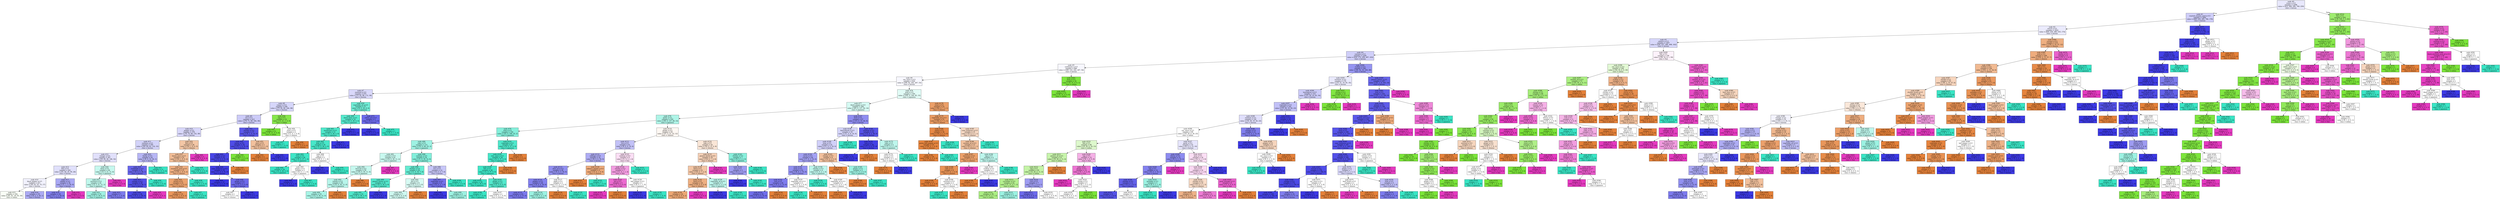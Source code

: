 digraph Tree {
node [shape=box, style="filled", color="black"] ;
0 [label=<node &#35;0<br/>cumin &le; 0.5<br/>samples = 2298<br/>value = [412, 568, 290, 769, 259]<br/>class = korean>, fillcolor="#e8e8fc"] ;
1 [label=<node &#35;1<br/>roasted_sesame_seed &le; 0.5<br/>samples = 1864<br/>value = [408, 229, 285, 766, 176]<br/>class = korean>, fillcolor="#cfcef9"] ;
0 -> 1 [labeldistance=2.5, labelangle=45, headlabel="True"] ;
2 [label=<node &#35;2<br/>starch &le; 0.5<br/>samples = 1622<br/>value = [404, 229, 280, 535, 174]<br/>class = korean>, fillcolor="#eaeafc"] ;
1 -> 2 ;
3 [label=<node &#35;3<br/>cilantro &le; 0.5<br/>samples = 1407<br/>value = [254, 227, 266, 498, 162]<br/>class = korean>, fillcolor="#d7d7fa"] ;
2 -> 3 ;
4 [label=<node &#35;4<br/>cayenne &le; 0.5<br/>samples = 1249<br/>value = [216, 175, 258, 497, 103]<br/>class = korean>, fillcolor="#d0cff9"] ;
3 -> 4 ;
5 [label=<node &#35;5<br/>cardamom &le; 0.5<br/>samples = 866<br/>value = [180, 123, 242, 267, 54]<br/>class = korean>, fillcolor="#f7f7fe"] ;
4 -> 5 ;
6 [label=<node &#35;6<br/>soy_sauce &le; 0.5<br/>samples = 834<br/>value = [180, 92, 242, 267, 53]<br/>class = korean>, fillcolor="#f7f7fe"] ;
5 -> 6 ;
7 [label=<node &#35;7<br/>seaweed &le; 0.5<br/>samples = 475<br/>value = [75, 92, 98, 172, 38]<br/>class = korean>, fillcolor="#d9d8fa"] ;
6 -> 7 ;
8 [label=<node &#35;8<br/>yogurt &le; 0.5<br/>samples = 438<br/>value = [75, 92, 69, 164, 38]<br/>class = korean>, fillcolor="#d6d6fa"] ;
7 -> 8 ;
9 [label=<node &#35;9<br/>nut &le; 0.5<br/>samples = 415<br/>value = [74, 71, 68, 164, 38]<br/>class = korean>, fillcolor="#cccbf8"] ;
8 -> 9 ;
10 [label=<node &#35;10<br/>pepper &le; 0.5<br/>samples = 378<br/>value = [70, 70, 68, 132, 38]<br/>class = korean>, fillcolor="#d8d7fa"] ;
9 -> 10 ;
11 [label=<node &#35;11<br/>soybean &le; 0.5<br/>samples = 350<br/>value = [54, 69, 62, 132, 33]<br/>class = korean>, fillcolor="#d3d3f9"] ;
10 -> 11 ;
12 [label=<node &#35;12<br/>vinegar &le; 0.5<br/>samples = 307<br/>value = [54, 69, 46, 106, 32]<br/>class = korean>, fillcolor="#e1e0fb"] ;
11 -> 12 ;
13 [label=<node &#35;13<br/>fish &le; 0.5<br/>samples = 261<br/>value = [51, 64, 25, 95, 26]<br/>class = korean>, fillcolor="#e0e0fb"] ;
12 -> 13 ;
14 [label=<node &#35;14<br/>black_pepper &le; 0.5<br/>samples = 227<br/>value = [50, 63, 22, 75, 17]<br/>class = korean>, fillcolor="#f1f1fd"] ;
13 -> 14 ;
15 [label=<node &#35;15<br/>samples = 192<br/>value = [41, 61, 19, 55, 16]<br/>class = indian>, fillcolor="#f9fef6"] ;
14 -> 15 ;
16 [label=<node &#35;16<br/>samples = 35<br/>value = [9, 2, 3, 20, 1]<br/>class = korean>, fillcolor="#acabf4"] ;
14 -> 16 ;
17 [label=<node &#35;17<br/>shallot &le; 0.5<br/>samples = 34<br/>value = [1, 1, 3, 20, 9]<br/>class = korean>, fillcolor="#a9a8f4"] ;
13 -> 17 ;
18 [label=<node &#35;18<br/>samples = 29<br/>value = [1, 1, 3, 20, 4]<br/>class = korean>, fillcolor="#8280ee"] ;
17 -> 18 ;
19 [label=<node &#35;19<br/>samples = 5<br/>value = [0, 0, 0, 0, 5]<br/>class = thai>, fillcolor="#e539c0"] ;
17 -> 19 ;
20 [label=<node &#35;20<br/>bean &le; 0.5<br/>samples = 46<br/>value = [3, 5, 21, 11, 6]<br/>class = japanese>, fillcolor="#c6f8ee"] ;
12 -> 20 ;
21 [label=<node &#35;21<br/>mustard &le; 0.5<br/>samples = 42<br/>value = [3, 5, 21, 11, 2]<br/>class = japanese>, fillcolor="#bff7ec"] ;
20 -> 21 ;
22 [label=<node &#35;22<br/>samples = 35<br/>value = [3, 4, 20, 6, 2]<br/>class = japanese>, fillcolor="#9ff2e3"] ;
21 -> 22 ;
23 [label=<node &#35;23<br/>samples = 7<br/>value = [0, 1, 1, 5, 0]<br/>class = korean>, fillcolor="#7d7bee"] ;
21 -> 23 ;
24 [label=<node &#35;24<br/>samples = 4<br/>value = [0, 0, 0, 0, 4]<br/>class = thai>, fillcolor="#e539c0"] ;
20 -> 24 ;
25 [label=<node &#35;25<br/>barley &le; 0.5<br/>samples = 43<br/>value = [0, 0, 16, 26, 1]<br/>class = korean>, fillcolor="#b7b6f5"] ;
11 -> 25 ;
26 [label=<node &#35;26<br/>enokidake &le; 0.5<br/>samples = 32<br/>value = [0, 0, 5, 26, 1]<br/>class = korean>, fillcolor="#6765eb"] ;
25 -> 26 ;
27 [label=<node &#35;27<br/>vinegar &le; 0.5<br/>samples = 29<br/>value = [0, 0, 2, 26, 1]<br/>class = korean>, fillcolor="#524fe8"] ;
26 -> 27 ;
28 [label=<node &#35;28<br/>samples = 28<br/>value = [0, 0, 2, 26, 0]<br/>class = korean>, fillcolor="#4b48e7"] ;
27 -> 28 ;
29 [label=<node &#35;29<br/>samples = 1<br/>value = [0, 0, 0, 0, 1]<br/>class = thai>, fillcolor="#e539c0"] ;
27 -> 29 ;
30 [label=<node &#35;30<br/>samples = 3<br/>value = [0, 0, 3, 0, 0]<br/>class = japanese>, fillcolor="#39e5c5"] ;
26 -> 30 ;
31 [label=<node &#35;31<br/>samples = 11<br/>value = [0, 0, 11, 0, 0]<br/>class = japanese>, fillcolor="#39e5c5"] ;
25 -> 31 ;
32 [label=<node &#35;32<br/>fish &le; 0.5<br/>samples = 28<br/>value = [16, 1, 6, 0, 5]<br/>class = chinese>, fillcolor="#f3c6a5"] ;
10 -> 32 ;
33 [label=<node &#35;33<br/>lemon_juice &le; 0.5<br/>samples = 25<br/>value = [16, 1, 6, 0, 2]<br/>class = chinese>, fillcolor="#f1bd97"] ;
32 -> 33 ;
34 [label=<node &#35;34<br/>mandarin_peel &le; 0.5<br/>samples = 23<br/>value = [16, 1, 4, 0, 2]<br/>class = chinese>, fillcolor="#efaf82"] ;
33 -> 34 ;
35 [label=<node &#35;35<br/>bread &le; 0.5<br/>samples = 21<br/>value = [16, 1, 2, 0, 2]<br/>class = chinese>, fillcolor="#eca26d"] ;
34 -> 35 ;
36 [label=<node &#35;36<br/>samples = 19<br/>value = [16, 1, 0, 0, 2]<br/>class = chinese>, fillcolor="#ea975c"] ;
35 -> 36 ;
37 [label=<node &#35;37<br/>samples = 2<br/>value = [0, 0, 2, 0, 0]<br/>class = japanese>, fillcolor="#39e5c5"] ;
35 -> 37 ;
38 [label=<node &#35;38<br/>samples = 2<br/>value = [0, 0, 2, 0, 0]<br/>class = japanese>, fillcolor="#39e5c5"] ;
34 -> 38 ;
39 [label=<node &#35;39<br/>samples = 2<br/>value = [0, 0, 2, 0, 0]<br/>class = japanese>, fillcolor="#39e5c5"] ;
33 -> 39 ;
40 [label=<node &#35;40<br/>samples = 3<br/>value = [0, 0, 0, 0, 3]<br/>class = thai>, fillcolor="#e539c0"] ;
32 -> 40 ;
41 [label=<node &#35;41<br/>chicken &le; 0.5<br/>samples = 37<br/>value = [4, 1, 0, 32, 0]<br/>class = korean>, fillcolor="#5a57e9"] ;
9 -> 41 ;
42 [label=<node &#35;42<br/>butter &le; 0.5<br/>samples = 34<br/>value = [2, 1, 0, 31, 0]<br/>class = korean>, fillcolor="#4e4ce7"] ;
41 -> 42 ;
43 [label=<node &#35;43<br/>shellfish &le; 0.5<br/>samples = 33<br/>value = [2, 0, 0, 31, 0]<br/>class = korean>, fillcolor="#4946e7"] ;
42 -> 43 ;
44 [label=<node &#35;44<br/>cane_molasses &le; 0.5<br/>samples = 32<br/>value = [1, 0, 0, 31, 0]<br/>class = korean>, fillcolor="#423fe6"] ;
43 -> 44 ;
45 [label=<node &#35;45<br/>samples = 27<br/>value = [0, 0, 0, 27, 0]<br/>class = korean>, fillcolor="#3c39e5"] ;
44 -> 45 ;
46 [label=<node &#35;46<br/>ginger &le; 0.5<br/>samples = 5<br/>value = [1, 0, 0, 4, 0]<br/>class = korean>, fillcolor="#6d6aec"] ;
44 -> 46 ;
47 [label=<node &#35;47<br/>samples = 2<br/>value = [1, 0, 0, 1, 0]<br/>class = chinese>, fillcolor="#ffffff"] ;
46 -> 47 ;
48 [label=<node &#35;48<br/>samples = 3<br/>value = [0, 0, 0, 3, 0]<br/>class = korean>, fillcolor="#3c39e5"] ;
46 -> 48 ;
49 [label=<node &#35;49<br/>samples = 1<br/>value = [1, 0, 0, 0, 0]<br/>class = chinese>, fillcolor="#e58139"] ;
43 -> 49 ;
50 [label=<node &#35;50<br/>samples = 1<br/>value = [0, 1, 0, 0, 0]<br/>class = indian>, fillcolor="#7be539"] ;
42 -> 50 ;
51 [label=<node &#35;51<br/>pear &le; 0.5<br/>samples = 3<br/>value = [2, 0, 0, 1, 0]<br/>class = chinese>, fillcolor="#f2c09c"] ;
41 -> 51 ;
52 [label=<node &#35;52<br/>samples = 2<br/>value = [2, 0, 0, 0, 0]<br/>class = chinese>, fillcolor="#e58139"] ;
51 -> 52 ;
53 [label=<node &#35;53<br/>samples = 1<br/>value = [0, 0, 0, 1, 0]<br/>class = korean>, fillcolor="#3c39e5"] ;
51 -> 53 ;
54 [label=<node &#35;54<br/>egg &le; 0.5<br/>samples = 23<br/>value = [1, 21, 1, 0, 0]<br/>class = indian>, fillcolor="#87e74b"] ;
8 -> 54 ;
55 [label=<node &#35;55<br/>samples = 21<br/>value = [0, 21, 0, 0, 0]<br/>class = indian>, fillcolor="#7be539"] ;
54 -> 55 ;
56 [label=<node &#35;56<br/>yeast &le; 0.5<br/>samples = 2<br/>value = [1, 0, 1, 0, 0]<br/>class = chinese>, fillcolor="#ffffff"] ;
54 -> 56 ;
57 [label=<node &#35;57<br/>samples = 1<br/>value = [0, 0, 1, 0, 0]<br/>class = japanese>, fillcolor="#39e5c5"] ;
56 -> 57 ;
58 [label=<node &#35;58<br/>samples = 1<br/>value = [1, 0, 0, 0, 0]<br/>class = chinese>, fillcolor="#e58139"] ;
56 -> 58 ;
59 [label=<node &#35;59<br/>vegetable_oil &le; 0.5<br/>samples = 37<br/>value = [0, 0, 29, 8, 0]<br/>class = japanese>, fillcolor="#70ecd5"] ;
7 -> 59 ;
60 [label=<node &#35;60<br/>black_bean &le; 0.5<br/>samples = 32<br/>value = [0, 0, 28, 4, 0]<br/>class = japanese>, fillcolor="#55e9cd"] ;
59 -> 60 ;
61 [label=<node &#35;61<br/>mushroom &le; 0.5<br/>samples = 31<br/>value = [0, 0, 28, 3, 0]<br/>class = japanese>, fillcolor="#4ee8cb"] ;
60 -> 61 ;
62 [label=<node &#35;62<br/>kelp &le; 0.5<br/>samples = 30<br/>value = [0, 0, 28, 2, 0]<br/>class = japanese>, fillcolor="#47e7c9"] ;
61 -> 62 ;
63 [label=<node &#35;63<br/>tuna &le; 0.5<br/>samples = 28<br/>value = [0, 0, 27, 1, 0]<br/>class = japanese>, fillcolor="#40e6c7"] ;
62 -> 63 ;
64 [label=<node &#35;64<br/>samples = 26<br/>value = [0, 0, 26, 0, 0]<br/>class = japanese>, fillcolor="#39e5c5"] ;
63 -> 64 ;
65 [label=<node &#35;65<br/>ginger &le; 0.5<br/>samples = 2<br/>value = [0, 0, 1, 1, 0]<br/>class = japanese>, fillcolor="#ffffff"] ;
63 -> 65 ;
66 [label=<node &#35;66<br/>samples = 1<br/>value = [0, 0, 0, 1, 0]<br/>class = korean>, fillcolor="#3c39e5"] ;
65 -> 66 ;
67 [label=<node &#35;67<br/>samples = 1<br/>value = [0, 0, 1, 0, 0]<br/>class = japanese>, fillcolor="#39e5c5"] ;
65 -> 67 ;
68 [label=<node &#35;68<br/>egg &le; 0.5<br/>samples = 2<br/>value = [0, 0, 1, 1, 0]<br/>class = japanese>, fillcolor="#ffffff"] ;
62 -> 68 ;
69 [label=<node &#35;69<br/>samples = 1<br/>value = [0, 0, 0, 1, 0]<br/>class = korean>, fillcolor="#3c39e5"] ;
68 -> 69 ;
70 [label=<node &#35;70<br/>samples = 1<br/>value = [0, 0, 1, 0, 0]<br/>class = japanese>, fillcolor="#39e5c5"] ;
68 -> 70 ;
71 [label=<node &#35;71<br/>samples = 1<br/>value = [0, 0, 0, 1, 0]<br/>class = korean>, fillcolor="#3c39e5"] ;
61 -> 71 ;
72 [label=<node &#35;72<br/>samples = 1<br/>value = [0, 0, 0, 1, 0]<br/>class = korean>, fillcolor="#3c39e5"] ;
60 -> 72 ;
73 [label=<node &#35;73<br/>celery_oil &le; 0.5<br/>samples = 5<br/>value = [0, 0, 1, 4, 0]<br/>class = korean>, fillcolor="#6d6aec"] ;
59 -> 73 ;
74 [label=<node &#35;74<br/>samples = 4<br/>value = [0, 0, 0, 4, 0]<br/>class = korean>, fillcolor="#3c39e5"] ;
73 -> 74 ;
75 [label=<node &#35;75<br/>samples = 1<br/>value = [0, 0, 1, 0, 0]<br/>class = japanese>, fillcolor="#39e5c5"] ;
73 -> 75 ;
76 [label=<node &#35;76<br/>pork &le; 0.5<br/>samples = 359<br/>value = [105, 0, 144, 95, 15]<br/>class = japanese>, fillcolor="#e1fbf6"] ;
6 -> 76 ;
77 [label=<node &#35;77<br/>black_pepper &le; 0.5<br/>samples = 306<br/>value = [63, 0, 137, 92, 14]<br/>class = japanese>, fillcolor="#d5faf3"] ;
76 -> 77 ;
78 [label=<node &#35;78<br/>garlic &le; 0.5<br/>samples = 239<br/>value = [50, 0, 127, 48, 14]<br/>class = japanese>, fillcolor="#aef4e7"] ;
77 -> 78 ;
79 [label=<node &#35;79<br/>wine &le; 0.5<br/>samples = 156<br/>value = [23, 0, 106, 25, 2]<br/>class = japanese>, fillcolor="#85efdb"] ;
78 -> 79 ;
80 [label=<node &#35;80<br/>sake &le; 0.5<br/>samples = 115<br/>value = [19, 0, 69, 25, 2]<br/>class = japanese>, fillcolor="#9ef2e3"] ;
79 -> 80 ;
81 [label=<node &#35;81<br/>coconut &le; 0.5<br/>samples = 61<br/>value = [18, 0, 30, 11, 2]<br/>class = japanese>, fillcolor="#c8f8ef"] ;
80 -> 81 ;
82 [label=<node &#35;82<br/>broccoli &le; 0.5<br/>samples = 59<br/>value = [18, 0, 30, 11, 0]<br/>class = japanese>, fillcolor="#c5f7ee"] ;
81 -> 82 ;
83 [label=<node &#35;83<br/>tomato &le; 0.5<br/>samples = 56<br/>value = [15, 0, 30, 11, 0]<br/>class = japanese>, fillcolor="#b7f5ea"] ;
82 -> 83 ;
84 [label=<node &#35;84<br/>samples = 53<br/>value = [12, 0, 30, 11, 0]<br/>class = japanese>, fillcolor="#a8f4e6"] ;
83 -> 84 ;
85 [label=<node &#35;85<br/>samples = 3<br/>value = [3, 0, 0, 0, 0]<br/>class = chinese>, fillcolor="#e58139"] ;
83 -> 85 ;
86 [label=<node &#35;86<br/>samples = 3<br/>value = [3, 0, 0, 0, 0]<br/>class = chinese>, fillcolor="#e58139"] ;
82 -> 86 ;
87 [label=<node &#35;87<br/>samples = 2<br/>value = [0, 0, 0, 0, 2]<br/>class = thai>, fillcolor="#e539c0"] ;
81 -> 87 ;
88 [label=<node &#35;88<br/>soybean &le; 0.5<br/>samples = 54<br/>value = [1, 0, 39, 14, 0]<br/>class = japanese>, fillcolor="#83efdb"] ;
80 -> 88 ;
89 [label=<node &#35;89<br/>chicken &le; 0.5<br/>samples = 42<br/>value = [1, 0, 34, 7, 0]<br/>class = japanese>, fillcolor="#66ebd2"] ;
88 -> 89 ;
90 [label=<node &#35;90<br/>peanut_butter &le; 0.5<br/>samples = 34<br/>value = [0, 0, 30, 4, 0]<br/>class = japanese>, fillcolor="#53e8cd"] ;
89 -> 90 ;
91 [label=<node &#35;91<br/>samples = 33<br/>value = [0, 0, 30, 3, 0]<br/>class = japanese>, fillcolor="#4de8cb"] ;
90 -> 91 ;
92 [label=<node &#35;92<br/>samples = 1<br/>value = [0, 0, 0, 1, 0]<br/>class = korean>, fillcolor="#3c39e5"] ;
90 -> 92 ;
93 [label=<node &#35;93<br/>pea &le; 0.5<br/>samples = 8<br/>value = [1, 0, 4, 3, 0]<br/>class = japanese>, fillcolor="#d7faf3"] ;
89 -> 93 ;
94 [label=<node &#35;94<br/>samples = 7<br/>value = [0, 0, 4, 3, 0]<br/>class = japanese>, fillcolor="#cef8f0"] ;
93 -> 94 ;
95 [label=<node &#35;95<br/>samples = 1<br/>value = [1, 0, 0, 0, 0]<br/>class = chinese>, fillcolor="#e58139"] ;
93 -> 95 ;
96 [label=<node &#35;96<br/>rice &le; 0.5<br/>samples = 12<br/>value = [0, 0, 5, 7, 0]<br/>class = korean>, fillcolor="#c7c6f8"] ;
88 -> 96 ;
97 [label=<node &#35;97<br/>vegetable &le; 0.5<br/>samples = 9<br/>value = [0, 0, 2, 7, 0]<br/>class = korean>, fillcolor="#7472ec"] ;
96 -> 97 ;
98 [label=<node &#35;98<br/>samples = 6<br/>value = [0, 0, 0, 6, 0]<br/>class = korean>, fillcolor="#3c39e5"] ;
97 -> 98 ;
99 [label=<node &#35;99<br/>samples = 3<br/>value = [0, 0, 2, 1, 0]<br/>class = japanese>, fillcolor="#9cf2e2"] ;
97 -> 99 ;
100 [label=<node &#35;100<br/>samples = 3<br/>value = [0, 0, 3, 0, 0]<br/>class = japanese>, fillcolor="#39e5c5"] ;
96 -> 100 ;
101 [label=<node &#35;101<br/>vegetable &le; 0.5<br/>samples = 41<br/>value = [4, 0, 37, 0, 0]<br/>class = japanese>, fillcolor="#4ee8cb"] ;
79 -> 101 ;
102 [label=<node &#35;102<br/>star_anise &le; 0.5<br/>samples = 39<br/>value = [2, 0, 37, 0, 0]<br/>class = japanese>, fillcolor="#44e6c8"] ;
101 -> 102 ;
103 [label=<node &#35;103<br/>fish &le; 0.5<br/>samples = 38<br/>value = [1, 0, 37, 0, 0]<br/>class = japanese>, fillcolor="#3ee6c7"] ;
102 -> 103 ;
104 [label=<node &#35;104<br/>samples = 29<br/>value = [0, 0, 29, 0, 0]<br/>class = japanese>, fillcolor="#39e5c5"] ;
103 -> 104 ;
105 [label=<node &#35;105<br/>ginger &le; 0.5<br/>samples = 9<br/>value = [1, 0, 8, 0, 0]<br/>class = japanese>, fillcolor="#52e8cc"] ;
103 -> 105 ;
106 [label=<node &#35;106<br/>samples = 7<br/>value = [0, 0, 7, 0, 0]<br/>class = japanese>, fillcolor="#39e5c5"] ;
105 -> 106 ;
107 [label=<node &#35;107<br/>samples = 2<br/>value = [1, 0, 1, 0, 0]<br/>class = chinese>, fillcolor="#ffffff"] ;
105 -> 107 ;
108 [label=<node &#35;108<br/>samples = 1<br/>value = [1, 0, 0, 0, 0]<br/>class = chinese>, fillcolor="#e58139"] ;
102 -> 108 ;
109 [label=<node &#35;109<br/>samples = 2<br/>value = [2, 0, 0, 0, 0]<br/>class = chinese>, fillcolor="#e58139"] ;
101 -> 109 ;
110 [label=<node &#35;110<br/>ginger &le; 0.5<br/>samples = 83<br/>value = [27, 0, 21, 23, 12]<br/>class = chinese>, fillcolor="#fdf7f2"] ;
78 -> 110 ;
111 [label=<node &#35;111<br/>rice &le; 0.5<br/>samples = 41<br/>value = [9, 0, 9, 19, 4]<br/>class = korean>, fillcolor="#c2c1f7"] ;
110 -> 111 ;
112 [label=<node &#35;112<br/>cabbage &le; 0.5<br/>samples = 32<br/>value = [8, 0, 6, 18, 0]<br/>class = korean>, fillcolor="#aeacf4"] ;
111 -> 112 ;
113 [label=<node &#35;113<br/>olive_oil &le; 0.5<br/>samples = 28<br/>value = [5, 0, 5, 18, 0]<br/>class = korean>, fillcolor="#918ff0"] ;
112 -> 113 ;
114 [label=<node &#35;114<br/>pepper &le; 0.5<br/>samples = 26<br/>value = [4, 0, 4, 18, 0]<br/>class = korean>, fillcolor="#8381ee"] ;
113 -> 114 ;
115 [label=<node &#35;115<br/>samples = 23<br/>value = [4, 0, 2, 17, 0]<br/>class = korean>, fillcolor="#7a78ed"] ;
114 -> 115 ;
116 [label=<node &#35;116<br/>samples = 3<br/>value = [0, 0, 2, 1, 0]<br/>class = japanese>, fillcolor="#9cf2e2"] ;
114 -> 116 ;
117 [label=<node &#35;117<br/>apple &le; 0.5<br/>samples = 2<br/>value = [1, 0, 1, 0, 0]<br/>class = chinese>, fillcolor="#ffffff"] ;
113 -> 117 ;
118 [label=<node &#35;118<br/>samples = 1<br/>value = [1, 0, 0, 0, 0]<br/>class = chinese>, fillcolor="#e58139"] ;
117 -> 118 ;
119 [label=<node &#35;119<br/>samples = 1<br/>value = [0, 0, 1, 0, 0]<br/>class = japanese>, fillcolor="#39e5c5"] ;
117 -> 119 ;
120 [label=<node &#35;120<br/>tabasco_pepper &le; 0.5<br/>samples = 4<br/>value = [3, 0, 1, 0, 0]<br/>class = chinese>, fillcolor="#eeab7b"] ;
112 -> 120 ;
121 [label=<node &#35;121<br/>samples = 3<br/>value = [3, 0, 0, 0, 0]<br/>class = chinese>, fillcolor="#e58139"] ;
120 -> 121 ;
122 [label=<node &#35;122<br/>samples = 1<br/>value = [0, 0, 1, 0, 0]<br/>class = japanese>, fillcolor="#39e5c5"] ;
120 -> 122 ;
123 [label=<node &#35;123<br/>soybean &le; 0.5<br/>samples = 9<br/>value = [1, 0, 3, 1, 4]<br/>class = thai>, fillcolor="#fbdef4"] ;
111 -> 123 ;
124 [label=<node &#35;124<br/>chicken &le; 0.5<br/>samples = 7<br/>value = [1, 0, 1, 1, 4]<br/>class = thai>, fillcolor="#f29ce0"] ;
123 -> 124 ;
125 [label=<node &#35;125<br/>pea &le; 0.5<br/>samples = 5<br/>value = [1, 0, 0, 0, 4]<br/>class = thai>, fillcolor="#ec6ad0"] ;
124 -> 125 ;
126 [label=<node &#35;126<br/>samples = 4<br/>value = [0, 0, 0, 0, 4]<br/>class = thai>, fillcolor="#e539c0"] ;
125 -> 126 ;
127 [label=<node &#35;127<br/>samples = 1<br/>value = [1, 0, 0, 0, 0]<br/>class = chinese>, fillcolor="#e58139"] ;
125 -> 127 ;
128 [label=<node &#35;128<br/>bell_pepper &le; 0.5<br/>samples = 2<br/>value = [0, 0, 1, 1, 0]<br/>class = japanese>, fillcolor="#ffffff"] ;
124 -> 128 ;
129 [label=<node &#35;129<br/>samples = 1<br/>value = [0, 0, 0, 1, 0]<br/>class = korean>, fillcolor="#3c39e5"] ;
128 -> 129 ;
130 [label=<node &#35;130<br/>samples = 1<br/>value = [0, 0, 1, 0, 0]<br/>class = japanese>, fillcolor="#39e5c5"] ;
128 -> 130 ;
131 [label=<node &#35;131<br/>samples = 2<br/>value = [0, 0, 2, 0, 0]<br/>class = japanese>, fillcolor="#39e5c5"] ;
123 -> 131 ;
132 [label=<node &#35;132<br/>sake &le; 0.5<br/>samples = 42<br/>value = [18, 0, 12, 4, 8]<br/>class = chinese>, fillcolor="#fae6d7"] ;
110 -> 132 ;
133 [label=<node &#35;133<br/>peanut_butter &le; 0.5<br/>samples = 35<br/>value = [18, 0, 7, 2, 8]<br/>class = chinese>, fillcolor="#f5d0b6"] ;
132 -> 133 ;
134 [label=<node &#35;134<br/>beef &le; 0.5<br/>samples = 31<br/>value = [18, 0, 7, 2, 4]<br/>class = chinese>, fillcolor="#f3c5a4"] ;
133 -> 134 ;
135 [label=<node &#35;135<br/>basil &le; 0.5<br/>samples = 26<br/>value = [18, 0, 4, 0, 4]<br/>class = chinese>, fillcolor="#eeaf81"] ;
134 -> 135 ;
136 [label=<node &#35;136<br/>samples = 24<br/>value = [18, 0, 4, 0, 2]<br/>class = chinese>, fillcolor="#eda774"] ;
135 -> 136 ;
137 [label=<node &#35;137<br/>samples = 2<br/>value = [0, 0, 0, 0, 2]<br/>class = thai>, fillcolor="#e539c0"] ;
135 -> 137 ;
138 [label=<node &#35;138<br/>vegetable_oil &le; 0.5<br/>samples = 5<br/>value = [0, 0, 3, 2, 0]<br/>class = japanese>, fillcolor="#bdf6ec"] ;
134 -> 138 ;
139 [label=<node &#35;139<br/>samples = 2<br/>value = [0, 0, 0, 2, 0]<br/>class = korean>, fillcolor="#3c39e5"] ;
138 -> 139 ;
140 [label=<node &#35;140<br/>samples = 3<br/>value = [0, 0, 3, 0, 0]<br/>class = japanese>, fillcolor="#39e5c5"] ;
138 -> 140 ;
141 [label=<node &#35;141<br/>samples = 4<br/>value = [0, 0, 0, 0, 4]<br/>class = thai>, fillcolor="#e539c0"] ;
133 -> 141 ;
142 [label=<node &#35;142<br/>chicken &le; 0.5<br/>samples = 7<br/>value = [0, 0, 5, 2, 0]<br/>class = japanese>, fillcolor="#88efdc"] ;
132 -> 142 ;
143 [label=<node &#35;143<br/>rice &le; 0.5<br/>samples = 3<br/>value = [0, 0, 1, 2, 0]<br/>class = korean>, fillcolor="#9e9cf2"] ;
142 -> 143 ;
144 [label=<node &#35;144<br/>samples = 2<br/>value = [0, 0, 0, 2, 0]<br/>class = korean>, fillcolor="#3c39e5"] ;
143 -> 144 ;
145 [label=<node &#35;145<br/>samples = 1<br/>value = [0, 0, 1, 0, 0]<br/>class = japanese>, fillcolor="#39e5c5"] ;
143 -> 145 ;
146 [label=<node &#35;146<br/>samples = 4<br/>value = [0, 0, 4, 0, 0]<br/>class = japanese>, fillcolor="#39e5c5"] ;
142 -> 146 ;
147 [label=<node &#35;147<br/>beef &le; 0.5<br/>samples = 67<br/>value = [13, 0, 10, 44, 0]<br/>class = korean>, fillcolor="#8f8df0"] ;
77 -> 147 ;
148 [label=<node &#35;148<br/>katsuobushi &le; 0.5<br/>samples = 35<br/>value = [11, 0, 8, 16, 0]<br/>class = korean>, fillcolor="#d6d6fa"] ;
147 -> 148 ;
149 [label=<node &#35;149<br/>wine &le; 0.5<br/>samples = 32<br/>value = [11, 0, 5, 16, 0]<br/>class = korean>, fillcolor="#d1d0f9"] ;
148 -> 149 ;
150 [label=<node &#35;150<br/>carrot &le; 0.5<br/>samples = 26<br/>value = [7, 0, 3, 16, 0]<br/>class = korean>, fillcolor="#a3a1f3"] ;
149 -> 150 ;
151 [label=<node &#35;151<br/>meat &le; 0.5<br/>samples = 22<br/>value = [6, 0, 1, 15, 0]<br/>class = korean>, fillcolor="#9190f0"] ;
150 -> 151 ;
152 [label=<node &#35;152<br/>root &le; 0.5<br/>samples = 20<br/>value = [5, 0, 0, 15, 0]<br/>class = korean>, fillcolor="#7d7bee"] ;
151 -> 152 ;
153 [label=<node &#35;153<br/>samples = 19<br/>value = [4, 0, 0, 15, 0]<br/>class = korean>, fillcolor="#706eec"] ;
152 -> 153 ;
154 [label=<node &#35;154<br/>samples = 1<br/>value = [1, 0, 0, 0, 0]<br/>class = chinese>, fillcolor="#e58139"] ;
152 -> 154 ;
155 [label=<node &#35;155<br/>vegetable_oil &le; 0.5<br/>samples = 2<br/>value = [1, 0, 1, 0, 0]<br/>class = chinese>, fillcolor="#ffffff"] ;
151 -> 155 ;
156 [label=<node &#35;156<br/>samples = 1<br/>value = [0, 0, 1, 0, 0]<br/>class = japanese>, fillcolor="#39e5c5"] ;
155 -> 156 ;
157 [label=<node &#35;157<br/>samples = 1<br/>value = [1, 0, 0, 0, 0]<br/>class = chinese>, fillcolor="#e58139"] ;
155 -> 157 ;
158 [label=<node &#35;158<br/>chicken &le; 0.5<br/>samples = 4<br/>value = [1, 0, 2, 1, 0]<br/>class = japanese>, fillcolor="#bdf6ec"] ;
150 -> 158 ;
159 [label=<node &#35;159<br/>samples = 2<br/>value = [0, 0, 2, 0, 0]<br/>class = japanese>, fillcolor="#39e5c5"] ;
158 -> 159 ;
160 [label=<node &#35;160<br/>vegetable_oil &le; 0.5<br/>samples = 2<br/>value = [1, 0, 0, 1, 0]<br/>class = chinese>, fillcolor="#ffffff"] ;
158 -> 160 ;
161 [label=<node &#35;161<br/>samples = 1<br/>value = [1, 0, 0, 0, 0]<br/>class = chinese>, fillcolor="#e58139"] ;
160 -> 161 ;
162 [label=<node &#35;162<br/>samples = 1<br/>value = [0, 0, 0, 1, 0]<br/>class = korean>, fillcolor="#3c39e5"] ;
160 -> 162 ;
163 [label=<node &#35;163<br/>vinegar &le; 0.5<br/>samples = 6<br/>value = [4, 0, 2, 0, 0]<br/>class = chinese>, fillcolor="#f2c09c"] ;
149 -> 163 ;
164 [label=<node &#35;164<br/>samples = 3<br/>value = [3, 0, 0, 0, 0]<br/>class = chinese>, fillcolor="#e58139"] ;
163 -> 164 ;
165 [label=<node &#35;165<br/>ginger &le; 0.5<br/>samples = 3<br/>value = [1, 0, 2, 0, 0]<br/>class = japanese>, fillcolor="#9cf2e2"] ;
163 -> 165 ;
166 [label=<node &#35;166<br/>samples = 1<br/>value = [1, 0, 0, 0, 0]<br/>class = chinese>, fillcolor="#e58139"] ;
165 -> 166 ;
167 [label=<node &#35;167<br/>samples = 2<br/>value = [0, 0, 2, 0, 0]<br/>class = japanese>, fillcolor="#39e5c5"] ;
165 -> 167 ;
168 [label=<node &#35;168<br/>samples = 3<br/>value = [0, 0, 3, 0, 0]<br/>class = japanese>, fillcolor="#39e5c5"] ;
148 -> 168 ;
169 [label=<node &#35;169<br/>soybean &le; 0.5<br/>samples = 32<br/>value = [2, 0, 2, 28, 0]<br/>class = korean>, fillcolor="#5653e8"] ;
147 -> 169 ;
170 [label=<node &#35;170<br/>leek &le; 0.5<br/>samples = 28<br/>value = [1, 0, 0, 27, 0]<br/>class = korean>, fillcolor="#4340e6"] ;
169 -> 170 ;
171 [label=<node &#35;171<br/>samples = 27<br/>value = [0, 0, 0, 27, 0]<br/>class = korean>, fillcolor="#3c39e5"] ;
170 -> 171 ;
172 [label=<node &#35;172<br/>samples = 1<br/>value = [1, 0, 0, 0, 0]<br/>class = chinese>, fillcolor="#e58139"] ;
170 -> 172 ;
173 [label=<node &#35;173<br/>sake &le; 0.5<br/>samples = 4<br/>value = [1, 0, 2, 1, 0]<br/>class = japanese>, fillcolor="#bdf6ec"] ;
169 -> 173 ;
174 [label=<node &#35;174<br/>carrot &le; 0.5<br/>samples = 2<br/>value = [1, 0, 0, 1, 0]<br/>class = chinese>, fillcolor="#ffffff"] ;
173 -> 174 ;
175 [label=<node &#35;175<br/>samples = 1<br/>value = [1, 0, 0, 0, 0]<br/>class = chinese>, fillcolor="#e58139"] ;
174 -> 175 ;
176 [label=<node &#35;176<br/>samples = 1<br/>value = [0, 0, 0, 1, 0]<br/>class = korean>, fillcolor="#3c39e5"] ;
174 -> 176 ;
177 [label=<node &#35;177<br/>samples = 2<br/>value = [0, 0, 2, 0, 0]<br/>class = japanese>, fillcolor="#39e5c5"] ;
173 -> 177 ;
178 [label=<node &#35;178<br/>yeast &le; 0.5<br/>samples = 53<br/>value = [42, 0, 7, 3, 1]<br/>class = chinese>, fillcolor="#eb9f68"] ;
76 -> 178 ;
179 [label=<node &#35;179<br/>vegetable_oil &le; 0.5<br/>samples = 51<br/>value = [42, 0, 7, 1, 1]<br/>class = chinese>, fillcolor="#ea9b62"] ;
178 -> 179 ;
180 [label=<node &#35;180<br/>squid &le; 0.5<br/>samples = 36<br/>value = [34, 0, 2, 0, 0]<br/>class = chinese>, fillcolor="#e78845"] ;
179 -> 180 ;
181 [label=<node &#35;181<br/>green_bell_pepper &le; 0.5<br/>samples = 35<br/>value = [34, 0, 1, 0, 0]<br/>class = chinese>, fillcolor="#e6853f"] ;
180 -> 181 ;
182 [label=<node &#35;182<br/>samples = 34<br/>value = [34, 0, 0, 0, 0]<br/>class = chinese>, fillcolor="#e58139"] ;
181 -> 182 ;
183 [label=<node &#35;183<br/>samples = 1<br/>value = [0, 0, 1, 0, 0]<br/>class = japanese>, fillcolor="#39e5c5"] ;
181 -> 183 ;
184 [label=<node &#35;184<br/>samples = 1<br/>value = [0, 0, 1, 0, 0]<br/>class = japanese>, fillcolor="#39e5c5"] ;
180 -> 184 ;
185 [label=<node &#35;185<br/>cane_molasses &le; 0.5<br/>samples = 15<br/>value = [8, 0, 5, 1, 1]<br/>class = chinese>, fillcolor="#f7d9c4"] ;
179 -> 185 ;
186 [label=<node &#35;186<br/>sesame_oil &le; 0.5<br/>samples = 13<br/>value = [8, 0, 3, 1, 1]<br/>class = chinese>, fillcolor="#f2c09c"] ;
185 -> 186 ;
187 [label=<node &#35;187<br/>macaroni &le; 0.5<br/>samples = 9<br/>value = [7, 0, 1, 0, 1]<br/>class = chinese>, fillcolor="#eca06a"] ;
186 -> 187 ;
188 [label=<node &#35;188<br/>sake &le; 0.5<br/>samples = 8<br/>value = [7, 0, 1, 0, 0]<br/>class = chinese>, fillcolor="#e99355"] ;
187 -> 188 ;
189 [label=<node &#35;189<br/>samples = 6<br/>value = [6, 0, 0, 0, 0]<br/>class = chinese>, fillcolor="#e58139"] ;
188 -> 189 ;
190 [label=<node &#35;190<br/>mustard &le; 0.5<br/>samples = 2<br/>value = [1, 0, 1, 0, 0]<br/>class = chinese>, fillcolor="#ffffff"] ;
188 -> 190 ;
191 [label=<node &#35;191<br/>samples = 1<br/>value = [0, 0, 1, 0, 0]<br/>class = japanese>, fillcolor="#39e5c5"] ;
190 -> 191 ;
192 [label=<node &#35;192<br/>samples = 1<br/>value = [1, 0, 0, 0, 0]<br/>class = chinese>, fillcolor="#e58139"] ;
190 -> 192 ;
193 [label=<node &#35;193<br/>samples = 1<br/>value = [0, 0, 0, 0, 1]<br/>class = thai>, fillcolor="#e539c0"] ;
187 -> 193 ;
194 [label=<node &#35;194<br/>egg &le; 0.5<br/>samples = 4<br/>value = [1, 0, 2, 1, 0]<br/>class = japanese>, fillcolor="#bdf6ec"] ;
186 -> 194 ;
195 [label=<node &#35;195<br/>scallion &le; 0.5<br/>samples = 2<br/>value = [1, 0, 0, 1, 0]<br/>class = chinese>, fillcolor="#ffffff"] ;
194 -> 195 ;
196 [label=<node &#35;196<br/>samples = 1<br/>value = [1, 0, 0, 0, 0]<br/>class = chinese>, fillcolor="#e58139"] ;
195 -> 196 ;
197 [label=<node &#35;197<br/>samples = 1<br/>value = [0, 0, 0, 1, 0]<br/>class = korean>, fillcolor="#3c39e5"] ;
195 -> 197 ;
198 [label=<node &#35;198<br/>samples = 2<br/>value = [0, 0, 2, 0, 0]<br/>class = japanese>, fillcolor="#39e5c5"] ;
194 -> 198 ;
199 [label=<node &#35;199<br/>samples = 2<br/>value = [0, 0, 2, 0, 0]<br/>class = japanese>, fillcolor="#39e5c5"] ;
185 -> 199 ;
200 [label=<node &#35;200<br/>samples = 2<br/>value = [0, 0, 0, 2, 0]<br/>class = korean>, fillcolor="#3c39e5"] ;
178 -> 200 ;
201 [label=<node &#35;201<br/>bean &le; 0.5<br/>samples = 32<br/>value = [0, 31, 0, 0, 1]<br/>class = indian>, fillcolor="#7fe63f"] ;
5 -> 201 ;
202 [label=<node &#35;202<br/>samples = 31<br/>value = [0, 31, 0, 0, 0]<br/>class = indian>, fillcolor="#7be539"] ;
201 -> 202 ;
203 [label=<node &#35;203<br/>samples = 1<br/>value = [0, 0, 0, 0, 1]<br/>class = thai>, fillcolor="#e539c0"] ;
201 -> 203 ;
204 [label=<node &#35;204<br/>scallion &le; 0.5<br/>samples = 383<br/>value = [36, 52, 16, 230, 49]<br/>class = korean>, fillcolor="#9695f1"] ;
4 -> 204 ;
205 [label=<node &#35;205<br/>turmeric &le; 0.5<br/>samples = 176<br/>value = [15, 51, 10, 65, 35]<br/>class = korean>, fillcolor="#e9e9fc"] ;
204 -> 205 ;
206 [label=<node &#35;206<br/>lemongrass &le; 0.5<br/>samples = 153<br/>value = [15, 29, 10, 65, 34]<br/>class = korean>, fillcolor="#cccbf8"] ;
205 -> 206 ;
207 [label=<node &#35;207<br/>vegetable &le; 0.5<br/>samples = 142<br/>value = [15, 29, 10, 65, 23]<br/>class = korean>, fillcolor="#c1c0f7"] ;
206 -> 207 ;
208 [label=<node &#35;208<br/>soybean &le; 0.5<br/>samples = 120<br/>value = [14, 29, 10, 44, 23]<br/>class = korean>, fillcolor="#dfdefb"] ;
207 -> 208 ;
209 [label=<node &#35;209<br/>soy_sauce &le; 0.5<br/>samples = 99<br/>value = [10, 29, 8, 29, 23]<br/>class = indian>, fillcolor="#ffffff"] ;
208 -> 209 ;
210 [label=<node &#35;210<br/>fish &le; 0.5<br/>samples = 66<br/>value = [4, 29, 4, 16, 13]<br/>class = indian>, fillcolor="#ddf8cc"] ;
209 -> 210 ;
211 [label=<node &#35;211<br/>peanut_oil &le; 0.5<br/>samples = 51<br/>value = [4, 28, 4, 11, 4]<br/>class = indian>, fillcolor="#c7f4ab"] ;
210 -> 211 ;
212 [label=<node &#35;212<br/>egg &le; 0.5<br/>samples = 49<br/>value = [2, 28, 4, 11, 4]<br/>class = indian>, fillcolor="#c4f3a6"] ;
211 -> 212 ;
213 [label=<node &#35;213<br/>cucumber &le; 0.5<br/>samples = 42<br/>value = [1, 27, 4, 7, 3]<br/>class = indian>, fillcolor="#b4f08e"] ;
212 -> 213 ;
214 [label=<node &#35;214<br/>samples = 39<br/>value = [0, 27, 2, 7, 3]<br/>class = indian>, fillcolor="#acef83"] ;
213 -> 214 ;
215 [label=<node &#35;215<br/>samples = 3<br/>value = [1, 0, 2, 0, 0]<br/>class = japanese>, fillcolor="#9cf2e2"] ;
213 -> 215 ;
216 [label=<node &#35;216<br/>corn &le; 0.5<br/>samples = 7<br/>value = [1, 1, 0, 4, 1]<br/>class = korean>, fillcolor="#9e9cf2"] ;
212 -> 216 ;
217 [label=<node &#35;217<br/>samples = 5<br/>value = [0, 0, 0, 4, 1]<br/>class = korean>, fillcolor="#6d6aec"] ;
216 -> 217 ;
218 [label=<node &#35;218<br/>samples = 2<br/>value = [1, 1, 0, 0, 0]<br/>class = chinese>, fillcolor="#ffffff"] ;
216 -> 218 ;
219 [label=<node &#35;219<br/>samples = 2<br/>value = [2, 0, 0, 0, 0]<br/>class = chinese>, fillcolor="#e58139"] ;
211 -> 219 ;
220 [label=<node &#35;220<br/>egg &le; 0.5<br/>samples = 15<br/>value = [0, 1, 0, 5, 9]<br/>class = thai>, fillcolor="#f5b0e6"] ;
210 -> 220 ;
221 [label=<node &#35;221<br/>ginger &le; 0.5<br/>samples = 12<br/>value = [0, 1, 0, 2, 9]<br/>class = thai>, fillcolor="#ed74d3"] ;
220 -> 221 ;
222 [label=<node &#35;222<br/>samples = 7<br/>value = [0, 0, 0, 0, 7]<br/>class = thai>, fillcolor="#e539c0"] ;
221 -> 222 ;
223 [label=<node &#35;223<br/>mango &le; 0.5<br/>samples = 5<br/>value = [0, 1, 0, 2, 2]<br/>class = korean>, fillcolor="#ffffff"] ;
221 -> 223 ;
224 [label=<node &#35;224<br/>samples = 4<br/>value = [0, 0, 0, 2, 2]<br/>class = korean>, fillcolor="#ffffff"] ;
223 -> 224 ;
225 [label=<node &#35;225<br/>samples = 1<br/>value = [0, 1, 0, 0, 0]<br/>class = indian>, fillcolor="#7be539"] ;
223 -> 225 ;
226 [label=<node &#35;226<br/>samples = 3<br/>value = [0, 0, 0, 3, 0]<br/>class = korean>, fillcolor="#3c39e5"] ;
220 -> 226 ;
227 [label=<node &#35;227<br/>garlic &le; 0.5<br/>samples = 33<br/>value = [6, 0, 4, 13, 10]<br/>class = korean>, fillcolor="#e6e5fc"] ;
209 -> 227 ;
228 [label=<node &#35;228<br/>sherry &le; 0.5<br/>samples = 15<br/>value = [0, 0, 3, 10, 2]<br/>class = korean>, fillcolor="#8d8cf0"] ;
227 -> 228 ;
229 [label=<node &#35;229<br/>egg &le; 0.5<br/>samples = 14<br/>value = [0, 0, 3, 10, 1]<br/>class = korean>, fillcolor="#8381ee"] ;
228 -> 229 ;
230 [label=<node &#35;230<br/>chicken &le; 0.5<br/>samples = 11<br/>value = [0, 0, 1, 9, 1]<br/>class = korean>, fillcolor="#6361ea"] ;
229 -> 230 ;
231 [label=<node &#35;231<br/>samples = 9<br/>value = [0, 0, 1, 8, 0]<br/>class = korean>, fillcolor="#5452e8"] ;
230 -> 231 ;
232 [label=<node &#35;232<br/>samples = 2<br/>value = [0, 0, 0, 1, 1]<br/>class = korean>, fillcolor="#ffffff"] ;
230 -> 232 ;
233 [label=<node &#35;233<br/>pumpkin &le; 0.5<br/>samples = 3<br/>value = [0, 0, 2, 1, 0]<br/>class = japanese>, fillcolor="#9cf2e2"] ;
229 -> 233 ;
234 [label=<node &#35;234<br/>samples = 2<br/>value = [0, 0, 2, 0, 0]<br/>class = japanese>, fillcolor="#39e5c5"] ;
233 -> 234 ;
235 [label=<node &#35;235<br/>samples = 1<br/>value = [0, 0, 0, 1, 0]<br/>class = korean>, fillcolor="#3c39e5"] ;
233 -> 235 ;
236 [label=<node &#35;236<br/>samples = 1<br/>value = [0, 0, 0, 0, 1]<br/>class = thai>, fillcolor="#e539c0"] ;
228 -> 236 ;
237 [label=<node &#35;237<br/>pear &le; 0.5<br/>samples = 18<br/>value = [6, 0, 1, 3, 8]<br/>class = thai>, fillcolor="#fbdef4"] ;
227 -> 237 ;
238 [label=<node &#35;238<br/>rice &le; 0.5<br/>samples = 16<br/>value = [6, 0, 1, 1, 8]<br/>class = thai>, fillcolor="#fad7f2"] ;
237 -> 238 ;
239 [label=<node &#35;239<br/>chicken &le; 0.5<br/>samples = 10<br/>value = [5, 0, 1, 1, 3]<br/>class = chinese>, fillcolor="#f8dbc6"] ;
238 -> 239 ;
240 [label=<node &#35;240<br/>samples = 6<br/>value = [4, 0, 1, 1, 0]<br/>class = chinese>, fillcolor="#efb388"] ;
239 -> 240 ;
241 [label=<node &#35;241<br/>samples = 4<br/>value = [1, 0, 0, 0, 3]<br/>class = thai>, fillcolor="#ee7bd5"] ;
239 -> 241 ;
242 [label=<node &#35;242<br/>pork_sausage &le; 0.5<br/>samples = 6<br/>value = [1, 0, 0, 0, 5]<br/>class = thai>, fillcolor="#ea61cd"] ;
238 -> 242 ;
243 [label=<node &#35;243<br/>samples = 5<br/>value = [0, 0, 0, 0, 5]<br/>class = thai>, fillcolor="#e539c0"] ;
242 -> 243 ;
244 [label=<node &#35;244<br/>samples = 1<br/>value = [1, 0, 0, 0, 0]<br/>class = chinese>, fillcolor="#e58139"] ;
242 -> 244 ;
245 [label=<node &#35;245<br/>samples = 2<br/>value = [0, 0, 0, 2, 0]<br/>class = korean>, fillcolor="#3c39e5"] ;
237 -> 245 ;
246 [label=<node &#35;246<br/>vinegar &le; 0.5<br/>samples = 21<br/>value = [4, 0, 2, 15, 0]<br/>class = korean>, fillcolor="#817fee"] ;
208 -> 246 ;
247 [label=<node &#35;247<br/>samples = 13<br/>value = [0, 0, 0, 13, 0]<br/>class = korean>, fillcolor="#3c39e5"] ;
246 -> 247 ;
248 [label=<node &#35;248<br/>pepper &le; 0.5<br/>samples = 8<br/>value = [4, 0, 2, 2, 0]<br/>class = chinese>, fillcolor="#f6d5bd"] ;
246 -> 248 ;
249 [label=<node &#35;249<br/>soy_sauce &le; 0.5<br/>samples = 4<br/>value = [0, 0, 2, 2, 0]<br/>class = japanese>, fillcolor="#ffffff"] ;
248 -> 249 ;
250 [label=<node &#35;250<br/>samples = 2<br/>value = [0, 0, 2, 0, 0]<br/>class = japanese>, fillcolor="#39e5c5"] ;
249 -> 250 ;
251 [label=<node &#35;251<br/>samples = 2<br/>value = [0, 0, 0, 2, 0]<br/>class = korean>, fillcolor="#3c39e5"] ;
249 -> 251 ;
252 [label=<node &#35;252<br/>samples = 4<br/>value = [4, 0, 0, 0, 0]<br/>class = chinese>, fillcolor="#e58139"] ;
248 -> 252 ;
253 [label=<node &#35;253<br/>tomato &le; 0.5<br/>samples = 22<br/>value = [1, 0, 0, 21, 0]<br/>class = korean>, fillcolor="#4542e6"] ;
207 -> 253 ;
254 [label=<node &#35;254<br/>samples = 21<br/>value = [0, 0, 0, 21, 0]<br/>class = korean>, fillcolor="#3c39e5"] ;
253 -> 254 ;
255 [label=<node &#35;255<br/>samples = 1<br/>value = [1, 0, 0, 0, 0]<br/>class = chinese>, fillcolor="#e58139"] ;
253 -> 255 ;
256 [label=<node &#35;256<br/>samples = 11<br/>value = [0, 0, 0, 0, 11]<br/>class = thai>, fillcolor="#e539c0"] ;
206 -> 256 ;
257 [label=<node &#35;257<br/>shrimp &le; 0.5<br/>samples = 23<br/>value = [0, 22, 0, 0, 1]<br/>class = indian>, fillcolor="#81e642"] ;
205 -> 257 ;
258 [label=<node &#35;258<br/>samples = 22<br/>value = [0, 22, 0, 0, 0]<br/>class = indian>, fillcolor="#7be539"] ;
257 -> 258 ;
259 [label=<node &#35;259<br/>samples = 1<br/>value = [0, 0, 0, 0, 1]<br/>class = thai>, fillcolor="#e539c0"] ;
257 -> 259 ;
260 [label=<node &#35;260<br/>peanut_butter &le; 0.5<br/>samples = 207<br/>value = [21, 1, 6, 165, 14]<br/>class = korean>, fillcolor="#6866eb"] ;
204 -> 260 ;
261 [label=<node &#35;261<br/>mint &le; 0.5<br/>samples = 202<br/>value = [21, 1, 6, 165, 9]<br/>class = korean>, fillcolor="#6461ea"] ;
260 -> 261 ;
262 [label=<node &#35;262<br/>peanut &le; 0.5<br/>samples = 196<br/>value = [21, 0, 5, 165, 5]<br/>class = korean>, fillcolor="#5f5cea"] ;
261 -> 262 ;
263 [label=<node &#35;263<br/>peanut_oil &le; 0.5<br/>samples = 192<br/>value = [18, 0, 5, 165, 4]<br/>class = korean>, fillcolor="#5a58e9"] ;
262 -> 263 ;
264 [label=<node &#35;264<br/>basil &le; 0.5<br/>samples = 189<br/>value = [15, 0, 5, 165, 4]<br/>class = korean>, fillcolor="#5754e9"] ;
263 -> 264 ;
265 [label=<node &#35;265<br/>cane_molasses &le; 0.5<br/>samples = 187<br/>value = [15, 0, 5, 165, 2]<br/>class = korean>, fillcolor="#5552e8"] ;
264 -> 265 ;
266 [label=<node &#35;266<br/>chicken &le; 0.5<br/>samples = 185<br/>value = [15, 0, 4, 165, 1]<br/>class = korean>, fillcolor="#5350e8"] ;
265 -> 266 ;
267 [label=<node &#35;267<br/>mussel &le; 0.5<br/>samples = 178<br/>value = [14, 0, 2, 162, 0]<br/>class = korean>, fillcolor="#4f4ce8"] ;
266 -> 267 ;
268 [label=<node &#35;268<br/>vinegar &le; 0.5<br/>samples = 172<br/>value = [11, 0, 2, 159, 0]<br/>class = korean>, fillcolor="#4c49e7"] ;
267 -> 268 ;
269 [label=<node &#35;269<br/>samples = 149<br/>value = [5, 0, 2, 142, 0]<br/>class = korean>, fillcolor="#4543e6"] ;
268 -> 269 ;
270 [label=<node &#35;270<br/>samples = 23<br/>value = [6, 0, 0, 17, 0]<br/>class = korean>, fillcolor="#817fee"] ;
268 -> 270 ;
271 [label=<node &#35;271<br/>soy_sauce &le; 0.5<br/>samples = 6<br/>value = [3, 0, 0, 3, 0]<br/>class = chinese>, fillcolor="#ffffff"] ;
267 -> 271 ;
272 [label=<node &#35;272<br/>samples = 3<br/>value = [0, 0, 0, 3, 0]<br/>class = korean>, fillcolor="#3c39e5"] ;
271 -> 272 ;
273 [label=<node &#35;273<br/>samples = 3<br/>value = [3, 0, 0, 0, 0]<br/>class = chinese>, fillcolor="#e58139"] ;
271 -> 273 ;
274 [label=<node &#35;274<br/>ginger &le; 0.5<br/>samples = 7<br/>value = [1, 0, 2, 3, 1]<br/>class = korean>, fillcolor="#d8d7fa"] ;
266 -> 274 ;
275 [label=<node &#35;275<br/>beef_broth &le; 0.5<br/>samples = 2<br/>value = [1, 0, 0, 0, 1]<br/>class = chinese>, fillcolor="#ffffff"] ;
274 -> 275 ;
276 [label=<node &#35;276<br/>samples = 1<br/>value = [0, 0, 0, 0, 1]<br/>class = thai>, fillcolor="#e539c0"] ;
275 -> 276 ;
277 [label=<node &#35;277<br/>samples = 1<br/>value = [1, 0, 0, 0, 0]<br/>class = chinese>, fillcolor="#e58139"] ;
275 -> 277 ;
278 [label=<node &#35;278<br/>wine &le; 0.5<br/>samples = 5<br/>value = [0, 0, 2, 3, 0]<br/>class = korean>, fillcolor="#bebdf6"] ;
274 -> 278 ;
279 [label=<node &#35;279<br/>samples = 4<br/>value = [0, 0, 1, 3, 0]<br/>class = korean>, fillcolor="#7d7bee"] ;
278 -> 279 ;
280 [label=<node &#35;280<br/>samples = 1<br/>value = [0, 0, 1, 0, 0]<br/>class = japanese>, fillcolor="#39e5c5"] ;
278 -> 280 ;
281 [label=<node &#35;281<br/>tomato &le; 0.5<br/>samples = 2<br/>value = [0, 0, 1, 0, 1]<br/>class = japanese>, fillcolor="#ffffff"] ;
265 -> 281 ;
282 [label=<node &#35;282<br/>samples = 1<br/>value = [0, 0, 1, 0, 0]<br/>class = japanese>, fillcolor="#39e5c5"] ;
281 -> 282 ;
283 [label=<node &#35;283<br/>samples = 1<br/>value = [0, 0, 0, 0, 1]<br/>class = thai>, fillcolor="#e539c0"] ;
281 -> 283 ;
284 [label=<node &#35;284<br/>samples = 2<br/>value = [0, 0, 0, 0, 2]<br/>class = thai>, fillcolor="#e539c0"] ;
264 -> 284 ;
285 [label=<node &#35;285<br/>samples = 3<br/>value = [3, 0, 0, 0, 0]<br/>class = chinese>, fillcolor="#e58139"] ;
263 -> 285 ;
286 [label=<node &#35;286<br/>roasted_peanut &le; 0.5<br/>samples = 4<br/>value = [3, 0, 0, 0, 1]<br/>class = chinese>, fillcolor="#eeab7b"] ;
262 -> 286 ;
287 [label=<node &#35;287<br/>samples = 3<br/>value = [3, 0, 0, 0, 0]<br/>class = chinese>, fillcolor="#e58139"] ;
286 -> 287 ;
288 [label=<node &#35;288<br/>samples = 1<br/>value = [0, 0, 0, 0, 1]<br/>class = thai>, fillcolor="#e539c0"] ;
286 -> 288 ;
289 [label=<node &#35;289<br/>lettuce &le; 0.5<br/>samples = 6<br/>value = [0, 1, 1, 0, 4]<br/>class = thai>, fillcolor="#ef88d9"] ;
261 -> 289 ;
290 [label=<node &#35;290<br/>lemon &le; 0.5<br/>samples = 5<br/>value = [0, 1, 0, 0, 4]<br/>class = thai>, fillcolor="#ec6ad0"] ;
289 -> 290 ;
291 [label=<node &#35;291<br/>samples = 4<br/>value = [0, 0, 0, 0, 4]<br/>class = thai>, fillcolor="#e539c0"] ;
290 -> 291 ;
292 [label=<node &#35;292<br/>samples = 1<br/>value = [0, 1, 0, 0, 0]<br/>class = indian>, fillcolor="#7be539"] ;
290 -> 292 ;
293 [label=<node &#35;293<br/>samples = 1<br/>value = [0, 0, 1, 0, 0]<br/>class = japanese>, fillcolor="#39e5c5"] ;
289 -> 293 ;
294 [label=<node &#35;294<br/>samples = 5<br/>value = [0, 0, 0, 0, 5]<br/>class = thai>, fillcolor="#e539c0"] ;
260 -> 294 ;
295 [label=<node &#35;295<br/>fish &le; 0.5<br/>samples = 158<br/>value = [38, 52, 8, 1, 59]<br/>class = thai>, fillcolor="#fdf2fb"] ;
3 -> 295 ;
296 [label=<node &#35;296<br/>soy_sauce &le; 0.5<br/>samples = 108<br/>value = [34, 50, 6, 0, 18]<br/>class = indian>, fillcolor="#e2f9d4"] ;
295 -> 296 ;
297 [label=<node &#35;297<br/>sesame_oil &le; 0.5<br/>samples = 73<br/>value = [10, 50, 2, 0, 11]<br/>class = indian>, fillcolor="#acef82"] ;
296 -> 297 ;
298 [label=<node &#35;298<br/>shrimp &le; 0.5<br/>samples = 68<br/>value = [5, 50, 2, 0, 11]<br/>class = indian>, fillcolor="#a5ed78"] ;
297 -> 298 ;
299 [label=<node &#35;299<br/>wine &le; 0.5<br/>samples = 61<br/>value = [5, 48, 1, 0, 7]<br/>class = indian>, fillcolor="#9beb69"] ;
298 -> 299 ;
300 [label=<node &#35;300<br/>rice &le; 0.5<br/>samples = 59<br/>value = [5, 48, 1, 0, 5]<br/>class = indian>, fillcolor="#96ea61"] ;
299 -> 300 ;
301 [label=<node &#35;301<br/>bean &le; 0.5<br/>samples = 47<br/>value = [3, 42, 0, 0, 2]<br/>class = indian>, fillcolor="#8ae850"] ;
300 -> 301 ;
302 [label=<node &#35;302<br/>chicken &le; 0.5<br/>samples = 42<br/>value = [0, 40, 0, 0, 2]<br/>class = indian>, fillcolor="#82e643"] ;
301 -> 302 ;
303 [label=<node &#35;303<br/>samples = 33<br/>value = [0, 33, 0, 0, 0]<br/>class = indian>, fillcolor="#7be539"] ;
302 -> 303 ;
304 [label=<node &#35;304<br/>bread &le; 0.5<br/>samples = 9<br/>value = [0, 7, 0, 0, 2]<br/>class = indian>, fillcolor="#a1ec72"] ;
302 -> 304 ;
305 [label=<node &#35;305<br/>cayenne &le; 0.5<br/>samples = 8<br/>value = [0, 7, 0, 0, 1]<br/>class = indian>, fillcolor="#8ee955"] ;
304 -> 305 ;
306 [label=<node &#35;306<br/>ginger &le; 0.5<br/>samples = 2<br/>value = [0, 1, 0, 0, 1]<br/>class = indian>, fillcolor="#ffffff"] ;
305 -> 306 ;
307 [label=<node &#35;307<br/>samples = 1<br/>value = [0, 1, 0, 0, 0]<br/>class = indian>, fillcolor="#7be539"] ;
306 -> 307 ;
308 [label=<node &#35;308<br/>samples = 1<br/>value = [0, 0, 0, 0, 1]<br/>class = thai>, fillcolor="#e539c0"] ;
306 -> 308 ;
309 [label=<node &#35;309<br/>samples = 6<br/>value = [0, 6, 0, 0, 0]<br/>class = indian>, fillcolor="#7be539"] ;
305 -> 309 ;
310 [label=<node &#35;310<br/>samples = 1<br/>value = [0, 0, 0, 0, 1]<br/>class = thai>, fillcolor="#e539c0"] ;
304 -> 310 ;
311 [label=<node &#35;311<br/>mustard &le; 0.5<br/>samples = 5<br/>value = [3, 2, 0, 0, 0]<br/>class = chinese>, fillcolor="#f6d5bd"] ;
301 -> 311 ;
312 [label=<node &#35;312<br/>samples = 3<br/>value = [3, 0, 0, 0, 0]<br/>class = chinese>, fillcolor="#e58139"] ;
311 -> 312 ;
313 [label=<node &#35;313<br/>samples = 2<br/>value = [0, 2, 0, 0, 0]<br/>class = indian>, fillcolor="#7be539"] ;
311 -> 313 ;
314 [label=<node &#35;314<br/>cayenne &le; 0.5<br/>samples = 12<br/>value = [2, 6, 1, 0, 3]<br/>class = indian>, fillcolor="#d3f6bd"] ;
300 -> 314 ;
315 [label=<node &#35;315<br/>ginger &le; 0.5<br/>samples = 5<br/>value = [2, 1, 1, 0, 1]<br/>class = chinese>, fillcolor="#f8e0ce"] ;
314 -> 315 ;
316 [label=<node &#35;316<br/>lime &le; 0.5<br/>samples = 3<br/>value = [0, 1, 1, 0, 1]<br/>class = indian>, fillcolor="#ffffff"] ;
315 -> 316 ;
317 [label=<node &#35;317<br/>mango &le; 0.5<br/>samples = 2<br/>value = [0, 1, 1, 0, 0]<br/>class = indian>, fillcolor="#ffffff"] ;
316 -> 317 ;
318 [label=<node &#35;318<br/>samples = 1<br/>value = [0, 0, 1, 0, 0]<br/>class = japanese>, fillcolor="#39e5c5"] ;
317 -> 318 ;
319 [label=<node &#35;319<br/>samples = 1<br/>value = [0, 1, 0, 0, 0]<br/>class = indian>, fillcolor="#7be539"] ;
317 -> 319 ;
320 [label=<node &#35;320<br/>samples = 1<br/>value = [0, 0, 0, 0, 1]<br/>class = thai>, fillcolor="#e539c0"] ;
316 -> 320 ;
321 [label=<node &#35;321<br/>samples = 2<br/>value = [2, 0, 0, 0, 0]<br/>class = chinese>, fillcolor="#e58139"] ;
315 -> 321 ;
322 [label=<node &#35;322<br/>yeast &le; 0.5<br/>samples = 7<br/>value = [0, 5, 0, 0, 2]<br/>class = indian>, fillcolor="#b0ef88"] ;
314 -> 322 ;
323 [label=<node &#35;323<br/>lettuce &le; 0.5<br/>samples = 6<br/>value = [0, 5, 0, 0, 1]<br/>class = indian>, fillcolor="#95ea61"] ;
322 -> 323 ;
324 [label=<node &#35;324<br/>samples = 5<br/>value = [0, 5, 0, 0, 0]<br/>class = indian>, fillcolor="#7be539"] ;
323 -> 324 ;
325 [label=<node &#35;325<br/>samples = 1<br/>value = [0, 0, 0, 0, 1]<br/>class = thai>, fillcolor="#e539c0"] ;
323 -> 325 ;
326 [label=<node &#35;326<br/>samples = 1<br/>value = [0, 0, 0, 0, 1]<br/>class = thai>, fillcolor="#e539c0"] ;
322 -> 326 ;
327 [label=<node &#35;327<br/>samples = 2<br/>value = [0, 0, 0, 0, 2]<br/>class = thai>, fillcolor="#e539c0"] ;
299 -> 327 ;
328 [label=<node &#35;328<br/>tomato &le; 0.5<br/>samples = 7<br/>value = [0, 2, 1, 0, 4]<br/>class = thai>, fillcolor="#f5b0e6"] ;
298 -> 328 ;
329 [label=<node &#35;329<br/>butter &le; 0.5<br/>samples = 5<br/>value = [0, 1, 0, 0, 4]<br/>class = thai>, fillcolor="#ec6ad0"] ;
328 -> 329 ;
330 [label=<node &#35;330<br/>samples = 4<br/>value = [0, 0, 0, 0, 4]<br/>class = thai>, fillcolor="#e539c0"] ;
329 -> 330 ;
331 [label=<node &#35;331<br/>samples = 1<br/>value = [0, 1, 0, 0, 0]<br/>class = indian>, fillcolor="#7be539"] ;
329 -> 331 ;
332 [label=<node &#35;332<br/>lettuce &le; 0.5<br/>samples = 2<br/>value = [0, 1, 1, 0, 0]<br/>class = indian>, fillcolor="#ffffff"] ;
328 -> 332 ;
333 [label=<node &#35;333<br/>samples = 1<br/>value = [0, 1, 0, 0, 0]<br/>class = indian>, fillcolor="#7be539"] ;
332 -> 333 ;
334 [label=<node &#35;334<br/>samples = 1<br/>value = [0, 0, 1, 0, 0]<br/>class = japanese>, fillcolor="#39e5c5"] ;
332 -> 334 ;
335 [label=<node &#35;335<br/>samples = 5<br/>value = [5, 0, 0, 0, 0]<br/>class = chinese>, fillcolor="#e58139"] ;
297 -> 335 ;
336 [label=<node &#35;336<br/>scallion &le; 0.5<br/>samples = 35<br/>value = [24, 0, 4, 0, 7]<br/>class = chinese>, fillcolor="#efb287"] ;
296 -> 336 ;
337 [label=<node &#35;337<br/>chicken &le; 0.5<br/>samples = 15<br/>value = [6, 0, 3, 0, 6]<br/>class = chinese>, fillcolor="#ffffff"] ;
336 -> 337 ;
338 [label=<node &#35;338<br/>lentil &le; 0.5<br/>samples = 12<br/>value = [3, 0, 3, 0, 6]<br/>class = thai>, fillcolor="#f6bdea"] ;
337 -> 338 ;
339 [label=<node &#35;339<br/>crab &le; 0.5<br/>samples = 11<br/>value = [2, 0, 3, 0, 6]<br/>class = thai>, fillcolor="#f5b5e7"] ;
338 -> 339 ;
340 [label=<node &#35;340<br/>cider &le; 0.5<br/>samples = 10<br/>value = [1, 0, 3, 0, 6]<br/>class = thai>, fillcolor="#f4aae4"] ;
339 -> 340 ;
341 [label=<node &#35;341<br/>wine &le; 0.5<br/>samples = 9<br/>value = [0, 0, 3, 0, 6]<br/>class = thai>, fillcolor="#f29ce0"] ;
340 -> 341 ;
342 [label=<node &#35;342<br/>garlic &le; 0.5<br/>samples = 8<br/>value = [0, 0, 2, 0, 6]<br/>class = thai>, fillcolor="#ee7bd5"] ;
341 -> 342 ;
343 [label=<node &#35;343<br/>samples = 1<br/>value = [0, 0, 1, 0, 0]<br/>class = japanese>, fillcolor="#39e5c5"] ;
342 -> 343 ;
344 [label=<node &#35;344<br/>buckwheat &le; 0.5<br/>samples = 7<br/>value = [0, 0, 1, 0, 6]<br/>class = thai>, fillcolor="#e95acb"] ;
342 -> 344 ;
345 [label=<node &#35;345<br/>samples = 5<br/>value = [0, 0, 0, 0, 5]<br/>class = thai>, fillcolor="#e539c0"] ;
344 -> 345 ;
346 [label=<node &#35;346<br/>samples = 2<br/>value = [0, 0, 1, 0, 1]<br/>class = japanese>, fillcolor="#ffffff"] ;
344 -> 346 ;
347 [label=<node &#35;347<br/>samples = 1<br/>value = [0, 0, 1, 0, 0]<br/>class = japanese>, fillcolor="#39e5c5"] ;
341 -> 347 ;
348 [label=<node &#35;348<br/>samples = 1<br/>value = [1, 0, 0, 0, 0]<br/>class = chinese>, fillcolor="#e58139"] ;
340 -> 348 ;
349 [label=<node &#35;349<br/>samples = 1<br/>value = [1, 0, 0, 0, 0]<br/>class = chinese>, fillcolor="#e58139"] ;
339 -> 349 ;
350 [label=<node &#35;350<br/>samples = 1<br/>value = [1, 0, 0, 0, 0]<br/>class = chinese>, fillcolor="#e58139"] ;
338 -> 350 ;
351 [label=<node &#35;351<br/>samples = 3<br/>value = [3, 0, 0, 0, 0]<br/>class = chinese>, fillcolor="#e58139"] ;
337 -> 351 ;
352 [label=<node &#35;352<br/>carrot &le; 0.5<br/>samples = 20<br/>value = [18, 0, 1, 0, 1]<br/>class = chinese>, fillcolor="#e88e4e"] ;
336 -> 352 ;
353 [label=<node &#35;353<br/>sesame_seed &le; 0.5<br/>samples = 18<br/>value = [17, 0, 0, 0, 1]<br/>class = chinese>, fillcolor="#e78845"] ;
352 -> 353 ;
354 [label=<node &#35;354<br/>samples = 15<br/>value = [15, 0, 0, 0, 0]<br/>class = chinese>, fillcolor="#e58139"] ;
353 -> 354 ;
355 [label=<node &#35;355<br/>shrimp &le; 0.5<br/>samples = 3<br/>value = [2, 0, 0, 0, 1]<br/>class = chinese>, fillcolor="#f2c09c"] ;
353 -> 355 ;
356 [label=<node &#35;356<br/>pea &le; 0.5<br/>samples = 2<br/>value = [1, 0, 0, 0, 1]<br/>class = chinese>, fillcolor="#ffffff"] ;
355 -> 356 ;
357 [label=<node &#35;357<br/>samples = 1<br/>value = [0, 0, 0, 0, 1]<br/>class = thai>, fillcolor="#e539c0"] ;
356 -> 357 ;
358 [label=<node &#35;358<br/>samples = 1<br/>value = [1, 0, 0, 0, 0]<br/>class = chinese>, fillcolor="#e58139"] ;
356 -> 358 ;
359 [label=<node &#35;359<br/>samples = 1<br/>value = [1, 0, 0, 0, 0]<br/>class = chinese>, fillcolor="#e58139"] ;
355 -> 359 ;
360 [label=<node &#35;360<br/>wheat &le; 0.5<br/>samples = 2<br/>value = [1, 0, 1, 0, 0]<br/>class = chinese>, fillcolor="#ffffff"] ;
352 -> 360 ;
361 [label=<node &#35;361<br/>samples = 1<br/>value = [1, 0, 0, 0, 0]<br/>class = chinese>, fillcolor="#e58139"] ;
360 -> 361 ;
362 [label=<node &#35;362<br/>samples = 1<br/>value = [0, 0, 1, 0, 0]<br/>class = japanese>, fillcolor="#39e5c5"] ;
360 -> 362 ;
363 [label=<node &#35;363<br/>sesame_seed &le; 0.5<br/>samples = 50<br/>value = [4, 2, 2, 1, 41]<br/>class = thai>, fillcolor="#ea60cc"] ;
295 -> 363 ;
364 [label=<node &#35;364<br/>sesame_oil &le; 0.5<br/>samples = 48<br/>value = [4, 2, 0, 1, 41]<br/>class = thai>, fillcolor="#e959ca"] ;
363 -> 364 ;
365 [label=<node &#35;365<br/>yogurt &le; 0.5<br/>samples = 43<br/>value = [1, 2, 0, 1, 39]<br/>class = thai>, fillcolor="#e84cc6"] ;
364 -> 365 ;
366 [label=<node &#35;366<br/>pepper &le; 0.5<br/>samples = 42<br/>value = [1, 1, 0, 1, 39]<br/>class = thai>, fillcolor="#e747c5"] ;
365 -> 366 ;
367 [label=<node &#35;367<br/>turmeric &le; 0.5<br/>samples = 40<br/>value = [1, 1, 0, 0, 38]<br/>class = thai>, fillcolor="#e643c3"] ;
366 -> 367 ;
368 [label=<node &#35;368<br/>cabbage &le; 0.5<br/>samples = 38<br/>value = [1, 0, 0, 0, 37]<br/>class = thai>, fillcolor="#e63ec2"] ;
367 -> 368 ;
369 [label=<node &#35;369<br/>samples = 35<br/>value = [0, 0, 0, 0, 35]<br/>class = thai>, fillcolor="#e539c0"] ;
368 -> 369 ;
370 [label=<node &#35;370<br/>lime_juice &le; 0.5<br/>samples = 3<br/>value = [1, 0, 0, 0, 2]<br/>class = thai>, fillcolor="#f29ce0"] ;
368 -> 370 ;
371 [label=<node &#35;371<br/>samples = 1<br/>value = [1, 0, 0, 0, 0]<br/>class = chinese>, fillcolor="#e58139"] ;
370 -> 371 ;
372 [label=<node &#35;372<br/>samples = 2<br/>value = [0, 0, 0, 0, 2]<br/>class = thai>, fillcolor="#e539c0"] ;
370 -> 372 ;
373 [label=<node &#35;373<br/>peanut &le; 0.5<br/>samples = 2<br/>value = [0, 1, 0, 0, 1]<br/>class = indian>, fillcolor="#ffffff"] ;
367 -> 373 ;
374 [label=<node &#35;374<br/>samples = 1<br/>value = [0, 1, 0, 0, 0]<br/>class = indian>, fillcolor="#7be539"] ;
373 -> 374 ;
375 [label=<node &#35;375<br/>samples = 1<br/>value = [0, 0, 0, 0, 1]<br/>class = thai>, fillcolor="#e539c0"] ;
373 -> 375 ;
376 [label=<node &#35;376<br/>oyster &le; 0.5<br/>samples = 2<br/>value = [0, 0, 0, 1, 1]<br/>class = korean>, fillcolor="#ffffff"] ;
366 -> 376 ;
377 [label=<node &#35;377<br/>samples = 1<br/>value = [0, 0, 0, 1, 0]<br/>class = korean>, fillcolor="#3c39e5"] ;
376 -> 377 ;
378 [label=<node &#35;378<br/>samples = 1<br/>value = [0, 0, 0, 0, 1]<br/>class = thai>, fillcolor="#e539c0"] ;
376 -> 378 ;
379 [label=<node &#35;379<br/>samples = 1<br/>value = [0, 1, 0, 0, 0]<br/>class = indian>, fillcolor="#7be539"] ;
365 -> 379 ;
380 [label=<node &#35;380<br/>lime_juice &le; 0.5<br/>samples = 5<br/>value = [3, 0, 0, 0, 2]<br/>class = chinese>, fillcolor="#f6d5bd"] ;
364 -> 380 ;
381 [label=<node &#35;381<br/>samples = 3<br/>value = [3, 0, 0, 0, 0]<br/>class = chinese>, fillcolor="#e58139"] ;
380 -> 381 ;
382 [label=<node &#35;382<br/>samples = 2<br/>value = [0, 0, 0, 0, 2]<br/>class = thai>, fillcolor="#e539c0"] ;
380 -> 382 ;
383 [label=<node &#35;383<br/>samples = 2<br/>value = [0, 0, 2, 0, 0]<br/>class = japanese>, fillcolor="#39e5c5"] ;
363 -> 383 ;
384 [label=<node &#35;384<br/>coconut &le; 0.5<br/>samples = 215<br/>value = [150, 2, 14, 37, 12]<br/>class = chinese>, fillcolor="#eeaf81"] ;
2 -> 384 ;
385 [label=<node &#35;385<br/>pork &le; 0.5<br/>samples = 209<br/>value = [150, 2, 13, 37, 7]<br/>class = chinese>, fillcolor="#eeac7d"] ;
384 -> 385 ;
386 [label=<node &#35;386<br/>scallion &le; 0.5<br/>samples = 156<br/>value = [101, 2, 13, 34, 6]<br/>class = chinese>, fillcolor="#f1ba92"] ;
385 -> 386 ;
387 [label=<node &#35;387<br/>wasabi &le; 0.5<br/>samples = 95<br/>value = [50, 2, 10, 27, 6]<br/>class = chinese>, fillcolor="#f6d4bc"] ;
386 -> 387 ;
388 [label=<node &#35;388<br/>chicken_broth &le; 0.5<br/>samples = 92<br/>value = [50, 2, 7, 27, 6]<br/>class = chinese>, fillcolor="#f6d2b9"] ;
387 -> 388 ;
389 [label=<node &#35;389<br/>shrimp &le; 0.5<br/>samples = 74<br/>value = [36, 2, 6, 27, 3]<br/>class = chinese>, fillcolor="#fae7d9"] ;
388 -> 389 ;
390 [label=<node &#35;390<br/>vinegar &le; 0.5<br/>samples = 55<br/>value = [23, 2, 4, 25, 1]<br/>class = korean>, fillcolor="#f3f3fd"] ;
389 -> 390 ;
391 [label=<node &#35;391<br/>potato &le; 0.5<br/>samples = 37<br/>value = [11, 2, 3, 21, 0]<br/>class = korean>, fillcolor="#b4b3f5"] ;
390 -> 391 ;
392 [label=<node &#35;392<br/>vegetable &le; 0.5<br/>samples = 35<br/>value = [11, 0, 3, 21, 0]<br/>class = korean>, fillcolor="#aeacf4"] ;
391 -> 392 ;
393 [label=<node &#35;393<br/>beef &le; 0.5<br/>samples = 27<br/>value = [11, 0, 3, 13, 0]<br/>class = korean>, fillcolor="#e7e6fc"] ;
392 -> 393 ;
394 [label=<node &#35;394<br/>pineapple &le; 0.5<br/>samples = 22<br/>value = [6, 0, 3, 13, 0]<br/>class = korean>, fillcolor="#aaa8f4"] ;
393 -> 394 ;
395 [label=<node &#35;395<br/>wine &le; 0.5<br/>samples = 20<br/>value = [4, 0, 3, 13, 0]<br/>class = korean>, fillcolor="#9190f0"] ;
394 -> 395 ;
396 [label=<node &#35;396<br/>samples = 18<br/>value = [3, 0, 2, 13, 0]<br/>class = korean>, fillcolor="#7d7bee"] ;
395 -> 396 ;
397 [label=<node &#35;397<br/>samples = 2<br/>value = [1, 0, 1, 0, 0]<br/>class = chinese>, fillcolor="#ffffff"] ;
395 -> 397 ;
398 [label=<node &#35;398<br/>samples = 2<br/>value = [2, 0, 0, 0, 0]<br/>class = chinese>, fillcolor="#e58139"] ;
394 -> 398 ;
399 [label=<node &#35;399<br/>samples = 5<br/>value = [5, 0, 0, 0, 0]<br/>class = chinese>, fillcolor="#e58139"] ;
393 -> 399 ;
400 [label=<node &#35;400<br/>samples = 8<br/>value = [0, 0, 0, 8, 0]<br/>class = korean>, fillcolor="#3c39e5"] ;
392 -> 400 ;
401 [label=<node &#35;401<br/>samples = 2<br/>value = [0, 2, 0, 0, 0]<br/>class = indian>, fillcolor="#7be539"] ;
391 -> 401 ;
402 [label=<node &#35;402<br/>cayenne &le; 0.5<br/>samples = 18<br/>value = [12, 0, 1, 4, 1]<br/>class = chinese>, fillcolor="#f0b78e"] ;
390 -> 402 ;
403 [label=<node &#35;403<br/>cabbage &le; 0.5<br/>samples = 13<br/>value = [10, 0, 1, 1, 1]<br/>class = chinese>, fillcolor="#eca06b"] ;
402 -> 403 ;
404 [label=<node &#35;404<br/>peanut &le; 0.5<br/>samples = 12<br/>value = [10, 0, 0, 1, 1]<br/>class = chinese>, fillcolor="#ea985d"] ;
403 -> 404 ;
405 [label=<node &#35;405<br/>mushroom &le; 0.5<br/>samples = 11<br/>value = [10, 0, 0, 1, 0]<br/>class = chinese>, fillcolor="#e88e4d"] ;
404 -> 405 ;
406 [label=<node &#35;406<br/>samples = 8<br/>value = [8, 0, 0, 0, 0]<br/>class = chinese>, fillcolor="#e58139"] ;
405 -> 406 ;
407 [label=<node &#35;407<br/>sake &le; 0.5<br/>samples = 3<br/>value = [2, 0, 0, 1, 0]<br/>class = chinese>, fillcolor="#f2c09c"] ;
405 -> 407 ;
408 [label=<node &#35;408<br/>samples = 1<br/>value = [0, 0, 0, 1, 0]<br/>class = korean>, fillcolor="#3c39e5"] ;
407 -> 408 ;
409 [label=<node &#35;409<br/>samples = 2<br/>value = [2, 0, 0, 0, 0]<br/>class = chinese>, fillcolor="#e58139"] ;
407 -> 409 ;
410 [label=<node &#35;410<br/>samples = 1<br/>value = [0, 0, 0, 0, 1]<br/>class = thai>, fillcolor="#e539c0"] ;
404 -> 410 ;
411 [label=<node &#35;411<br/>samples = 1<br/>value = [0, 0, 1, 0, 0]<br/>class = japanese>, fillcolor="#39e5c5"] ;
403 -> 411 ;
412 [label=<node &#35;412<br/>vegetable_oil &le; 0.5<br/>samples = 5<br/>value = [2, 0, 0, 3, 0]<br/>class = korean>, fillcolor="#bebdf6"] ;
402 -> 412 ;
413 [label=<node &#35;413<br/>samples = 2<br/>value = [0, 0, 0, 2, 0]<br/>class = korean>, fillcolor="#3c39e5"] ;
412 -> 413 ;
414 [label=<node &#35;414<br/>celery_oil &le; 0.5<br/>samples = 3<br/>value = [2, 0, 0, 1, 0]<br/>class = chinese>, fillcolor="#f2c09c"] ;
412 -> 414 ;
415 [label=<node &#35;415<br/>samples = 2<br/>value = [2, 0, 0, 0, 0]<br/>class = chinese>, fillcolor="#e58139"] ;
414 -> 415 ;
416 [label=<node &#35;416<br/>samples = 1<br/>value = [0, 0, 0, 1, 0]<br/>class = korean>, fillcolor="#3c39e5"] ;
414 -> 416 ;
417 [label=<node &#35;417<br/>wheat &le; 0.5<br/>samples = 19<br/>value = [13, 0, 2, 2, 2]<br/>class = chinese>, fillcolor="#eead7f"] ;
389 -> 417 ;
418 [label=<node &#35;418<br/>carrot &le; 0.5<br/>samples = 15<br/>value = [12, 0, 0, 1, 2]<br/>class = chinese>, fillcolor="#eb9e67"] ;
417 -> 418 ;
419 [label=<node &#35;419<br/>lime &le; 0.5<br/>samples = 14<br/>value = [12, 0, 0, 0, 2]<br/>class = chinese>, fillcolor="#e9965a"] ;
418 -> 419 ;
420 [label=<node &#35;420<br/>palm &le; 0.5<br/>samples = 13<br/>value = [12, 0, 0, 0, 1]<br/>class = chinese>, fillcolor="#e78c49"] ;
419 -> 420 ;
421 [label=<node &#35;421<br/>samples = 11<br/>value = [11, 0, 0, 0, 0]<br/>class = chinese>, fillcolor="#e58139"] ;
420 -> 421 ;
422 [label=<node &#35;422<br/>samples = 2<br/>value = [1, 0, 0, 0, 1]<br/>class = chinese>, fillcolor="#ffffff"] ;
420 -> 422 ;
423 [label=<node &#35;423<br/>samples = 1<br/>value = [0, 0, 0, 0, 1]<br/>class = thai>, fillcolor="#e539c0"] ;
419 -> 423 ;
424 [label=<node &#35;424<br/>samples = 1<br/>value = [0, 0, 0, 1, 0]<br/>class = korean>, fillcolor="#3c39e5"] ;
418 -> 424 ;
425 [label=<node &#35;425<br/>wine &le; 0.5<br/>samples = 4<br/>value = [1, 0, 2, 1, 0]<br/>class = japanese>, fillcolor="#bdf6ec"] ;
417 -> 425 ;
426 [label=<node &#35;426<br/>ginger &le; 0.5<br/>samples = 3<br/>value = [0, 0, 2, 1, 0]<br/>class = japanese>, fillcolor="#9cf2e2"] ;
425 -> 426 ;
427 [label=<node &#35;427<br/>samples = 2<br/>value = [0, 0, 2, 0, 0]<br/>class = japanese>, fillcolor="#39e5c5"] ;
426 -> 427 ;
428 [label=<node &#35;428<br/>samples = 1<br/>value = [0, 0, 0, 1, 0]<br/>class = korean>, fillcolor="#3c39e5"] ;
426 -> 428 ;
429 [label=<node &#35;429<br/>samples = 1<br/>value = [1, 0, 0, 0, 0]<br/>class = chinese>, fillcolor="#e58139"] ;
425 -> 429 ;
430 [label=<node &#35;430<br/>bell_pepper &le; 0.5<br/>samples = 18<br/>value = [14, 0, 1, 0, 3]<br/>class = chinese>, fillcolor="#eca36e"] ;
388 -> 430 ;
431 [label=<node &#35;431<br/>lemon_juice &le; 0.5<br/>samples = 15<br/>value = [14, 0, 0, 0, 1]<br/>class = chinese>, fillcolor="#e78a47"] ;
430 -> 431 ;
432 [label=<node &#35;432<br/>samples = 14<br/>value = [14, 0, 0, 0, 0]<br/>class = chinese>, fillcolor="#e58139"] ;
431 -> 432 ;
433 [label=<node &#35;433<br/>samples = 1<br/>value = [0, 0, 0, 0, 1]<br/>class = thai>, fillcolor="#e539c0"] ;
431 -> 433 ;
434 [label=<node &#35;434<br/>black_pepper &le; 0.5<br/>samples = 3<br/>value = [0, 0, 1, 0, 2]<br/>class = thai>, fillcolor="#f29ce0"] ;
430 -> 434 ;
435 [label=<node &#35;435<br/>samples = 2<br/>value = [0, 0, 0, 0, 2]<br/>class = thai>, fillcolor="#e539c0"] ;
434 -> 435 ;
436 [label=<node &#35;436<br/>samples = 1<br/>value = [0, 0, 1, 0, 0]<br/>class = japanese>, fillcolor="#39e5c5"] ;
434 -> 436 ;
437 [label=<node &#35;437<br/>samples = 3<br/>value = [0, 0, 3, 0, 0]<br/>class = japanese>, fillcolor="#39e5c5"] ;
387 -> 437 ;
438 [label=<node &#35;438<br/>honey &le; 0.5<br/>samples = 61<br/>value = [51, 0, 3, 7, 0]<br/>class = chinese>, fillcolor="#ea985e"] ;
386 -> 438 ;
439 [label=<node &#35;439<br/>pumpkin &le; 0.5<br/>samples = 56<br/>value = [49, 0, 1, 6, 0]<br/>class = chinese>, fillcolor="#e99355"] ;
438 -> 439 ;
440 [label=<node &#35;440<br/>cucumber &le; 0.5<br/>samples = 55<br/>value = [49, 0, 1, 5, 0]<br/>class = chinese>, fillcolor="#e89051"] ;
439 -> 440 ;
441 [label=<node &#35;441<br/>nut &le; 0.5<br/>samples = 54<br/>value = [49, 0, 1, 4, 0]<br/>class = chinese>, fillcolor="#e88e4d"] ;
440 -> 441 ;
442 [label=<node &#35;442<br/>mackerel &le; 0.5<br/>samples = 46<br/>value = [44, 0, 0, 2, 0]<br/>class = chinese>, fillcolor="#e68742"] ;
441 -> 442 ;
443 [label=<node &#35;443<br/>vegetable &le; 0.5<br/>samples = 44<br/>value = [43, 0, 0, 1, 0]<br/>class = chinese>, fillcolor="#e6843e"] ;
442 -> 443 ;
444 [label=<node &#35;444<br/>samples = 36<br/>value = [36, 0, 0, 0, 0]<br/>class = chinese>, fillcolor="#e58139"] ;
443 -> 444 ;
445 [label=<node &#35;445<br/>vinegar &le; 0.5<br/>samples = 8<br/>value = [7, 0, 0, 1, 0]<br/>class = chinese>, fillcolor="#e99355"] ;
443 -> 445 ;
446 [label=<node &#35;446<br/>samples = 7<br/>value = [7, 0, 0, 0, 0]<br/>class = chinese>, fillcolor="#e58139"] ;
445 -> 446 ;
447 [label=<node &#35;447<br/>samples = 1<br/>value = [0, 0, 0, 1, 0]<br/>class = korean>, fillcolor="#3c39e5"] ;
445 -> 447 ;
448 [label=<node &#35;448<br/>bell_pepper &le; 0.5<br/>samples = 2<br/>value = [1, 0, 0, 1, 0]<br/>class = chinese>, fillcolor="#ffffff"] ;
442 -> 448 ;
449 [label=<node &#35;449<br/>samples = 1<br/>value = [1, 0, 0, 0, 0]<br/>class = chinese>, fillcolor="#e58139"] ;
448 -> 449 ;
450 [label=<node &#35;450<br/>samples = 1<br/>value = [0, 0, 0, 1, 0]<br/>class = korean>, fillcolor="#3c39e5"] ;
448 -> 450 ;
451 [label=<node &#35;451<br/>celery &le; 0.5<br/>samples = 8<br/>value = [5, 0, 1, 2, 0]<br/>class = chinese>, fillcolor="#f2c09c"] ;
441 -> 451 ;
452 [label=<node &#35;452<br/>sake &le; 0.5<br/>samples = 7<br/>value = [5, 0, 0, 2, 0]<br/>class = chinese>, fillcolor="#efb388"] ;
451 -> 452 ;
453 [label=<node &#35;453<br/>sesame_seed &le; 0.5<br/>samples = 6<br/>value = [5, 0, 0, 1, 0]<br/>class = chinese>, fillcolor="#ea9a61"] ;
452 -> 453 ;
454 [label=<node &#35;454<br/>samples = 5<br/>value = [5, 0, 0, 0, 0]<br/>class = chinese>, fillcolor="#e58139"] ;
453 -> 454 ;
455 [label=<node &#35;455<br/>samples = 1<br/>value = [0, 0, 0, 1, 0]<br/>class = korean>, fillcolor="#3c39e5"] ;
453 -> 455 ;
456 [label=<node &#35;456<br/>samples = 1<br/>value = [0, 0, 0, 1, 0]<br/>class = korean>, fillcolor="#3c39e5"] ;
452 -> 456 ;
457 [label=<node &#35;457<br/>samples = 1<br/>value = [0, 0, 1, 0, 0]<br/>class = japanese>, fillcolor="#39e5c5"] ;
451 -> 457 ;
458 [label=<node &#35;458<br/>samples = 1<br/>value = [0, 0, 0, 1, 0]<br/>class = korean>, fillcolor="#3c39e5"] ;
440 -> 458 ;
459 [label=<node &#35;459<br/>samples = 1<br/>value = [0, 0, 0, 1, 0]<br/>class = korean>, fillcolor="#3c39e5"] ;
439 -> 459 ;
460 [label=<node &#35;460<br/>wheat &le; 0.5<br/>samples = 5<br/>value = [2, 0, 2, 1, 0]<br/>class = chinese>, fillcolor="#ffffff"] ;
438 -> 460 ;
461 [label=<node &#35;461<br/>black_pepper &le; 0.5<br/>samples = 3<br/>value = [2, 0, 0, 1, 0]<br/>class = chinese>, fillcolor="#f2c09c"] ;
460 -> 461 ;
462 [label=<node &#35;462<br/>samples = 2<br/>value = [2, 0, 0, 0, 0]<br/>class = chinese>, fillcolor="#e58139"] ;
461 -> 462 ;
463 [label=<node &#35;463<br/>samples = 1<br/>value = [0, 0, 0, 1, 0]<br/>class = korean>, fillcolor="#3c39e5"] ;
461 -> 463 ;
464 [label=<node &#35;464<br/>samples = 2<br/>value = [0, 0, 2, 0, 0]<br/>class = japanese>, fillcolor="#39e5c5"] ;
460 -> 464 ;
465 [label=<node &#35;465<br/>fish &le; 0.5<br/>samples = 53<br/>value = [49, 0, 0, 3, 1]<br/>class = chinese>, fillcolor="#e78b49"] ;
385 -> 465 ;
466 [label=<node &#35;466<br/>lettuce &le; 0.5<br/>samples = 51<br/>value = [49, 0, 0, 2, 0]<br/>class = chinese>, fillcolor="#e68641"] ;
465 -> 466 ;
467 [label=<node &#35;467<br/>barley &le; 0.5<br/>samples = 50<br/>value = [49, 0, 0, 1, 0]<br/>class = chinese>, fillcolor="#e6843d"] ;
466 -> 467 ;
468 [label=<node &#35;468<br/>samples = 49<br/>value = [49, 0, 0, 0, 0]<br/>class = chinese>, fillcolor="#e58139"] ;
467 -> 468 ;
469 [label=<node &#35;469<br/>samples = 1<br/>value = [0, 0, 0, 1, 0]<br/>class = korean>, fillcolor="#3c39e5"] ;
467 -> 469 ;
470 [label=<node &#35;470<br/>samples = 1<br/>value = [0, 0, 0, 1, 0]<br/>class = korean>, fillcolor="#3c39e5"] ;
466 -> 470 ;
471 [label=<node &#35;471<br/>vegetable_oil &le; 0.5<br/>samples = 2<br/>value = [0, 0, 0, 1, 1]<br/>class = korean>, fillcolor="#ffffff"] ;
465 -> 471 ;
472 [label=<node &#35;472<br/>samples = 1<br/>value = [0, 0, 0, 1, 0]<br/>class = korean>, fillcolor="#3c39e5"] ;
471 -> 472 ;
473 [label=<node &#35;473<br/>samples = 1<br/>value = [0, 0, 0, 0, 1]<br/>class = thai>, fillcolor="#e539c0"] ;
471 -> 473 ;
474 [label=<node &#35;474<br/>vanilla &le; 0.5<br/>samples = 6<br/>value = [0, 0, 1, 0, 5]<br/>class = thai>, fillcolor="#ea61cd"] ;
384 -> 474 ;
475 [label=<node &#35;475<br/>samples = 5<br/>value = [0, 0, 0, 0, 5]<br/>class = thai>, fillcolor="#e539c0"] ;
474 -> 475 ;
476 [label=<node &#35;476<br/>samples = 1<br/>value = [0, 0, 1, 0, 0]<br/>class = japanese>, fillcolor="#39e5c5"] ;
474 -> 476 ;
477 [label=<node &#35;477<br/>cilantro &le; 0.5<br/>samples = 242<br/>value = [4, 0, 5, 231, 2]<br/>class = korean>, fillcolor="#4542e6"] ;
1 -> 477 ;
478 [label=<node &#35;478<br/>palm &le; 0.5<br/>samples = 240<br/>value = [3, 0, 5, 231, 1]<br/>class = korean>, fillcolor="#4341e6"] ;
477 -> 478 ;
479 [label=<node &#35;479<br/>wasabi &le; 0.5<br/>samples = 239<br/>value = [3, 0, 5, 231, 0]<br/>class = korean>, fillcolor="#4340e6"] ;
478 -> 479 ;
480 [label=<node &#35;480<br/>enokidake &le; 0.5<br/>samples = 238<br/>value = [3, 0, 4, 231, 0]<br/>class = korean>, fillcolor="#423fe6"] ;
479 -> 480 ;
481 [label=<node &#35;481<br/>vinegar &le; 0.5<br/>samples = 231<br/>value = [2, 0, 3, 226, 0]<br/>class = korean>, fillcolor="#403de6"] ;
480 -> 481 ;
482 [label=<node &#35;482<br/>starch &le; 0.5<br/>samples = 184<br/>value = [1, 0, 0, 183, 0]<br/>class = korean>, fillcolor="#3d3ae5"] ;
481 -> 482 ;
483 [label=<node &#35;483<br/>samples = 175<br/>value = [0, 0, 0, 175, 0]<br/>class = korean>, fillcolor="#3c39e5"] ;
482 -> 483 ;
484 [label=<node &#35;484<br/>vegetable_oil &le; 0.5<br/>samples = 9<br/>value = [1, 0, 0, 8, 0]<br/>class = korean>, fillcolor="#5452e8"] ;
482 -> 484 ;
485 [label=<node &#35;485<br/>samples = 8<br/>value = [0, 0, 0, 8, 0]<br/>class = korean>, fillcolor="#3c39e5"] ;
484 -> 485 ;
486 [label=<node &#35;486<br/>samples = 1<br/>value = [1, 0, 0, 0, 0]<br/>class = chinese>, fillcolor="#e58139"] ;
484 -> 486 ;
487 [label=<node &#35;487<br/>beef_broth &le; 0.5<br/>samples = 47<br/>value = [1, 0, 3, 43, 0]<br/>class = korean>, fillcolor="#4e4be7"] ;
481 -> 487 ;
488 [label=<node &#35;488<br/>chinese_cabbage &le; 0.5<br/>samples = 46<br/>value = [0, 0, 3, 43, 0]<br/>class = korean>, fillcolor="#4a47e7"] ;
487 -> 488 ;
489 [label=<node &#35;489<br/>egg &le; 0.5<br/>samples = 44<br/>value = [0, 0, 2, 42, 0]<br/>class = korean>, fillcolor="#4542e6"] ;
488 -> 489 ;
490 [label=<node &#35;490<br/>samples = 31<br/>value = [0, 0, 0, 31, 0]<br/>class = korean>, fillcolor="#3c39e5"] ;
489 -> 490 ;
491 [label=<node &#35;491<br/>sesame_oil &le; 0.5<br/>samples = 13<br/>value = [0, 0, 2, 11, 0]<br/>class = korean>, fillcolor="#5f5dea"] ;
489 -> 491 ;
492 [label=<node &#35;492<br/>samples = 7<br/>value = [0, 0, 0, 7, 0]<br/>class = korean>, fillcolor="#3c39e5"] ;
491 -> 492 ;
493 [label=<node &#35;493<br/>wheat &le; 0.5<br/>samples = 6<br/>value = [0, 0, 2, 4, 0]<br/>class = korean>, fillcolor="#9e9cf2"] ;
491 -> 493 ;
494 [label=<node &#35;494<br/>carrot &le; 0.5<br/>samples = 3<br/>value = [0, 0, 2, 1, 0]<br/>class = japanese>, fillcolor="#9cf2e2"] ;
493 -> 494 ;
495 [label=<node &#35;495<br/>beef &le; 0.5<br/>samples = 2<br/>value = [0, 0, 1, 1, 0]<br/>class = japanese>, fillcolor="#ffffff"] ;
494 -> 495 ;
496 [label=<node &#35;496<br/>samples = 1<br/>value = [0, 0, 1, 0, 0]<br/>class = japanese>, fillcolor="#39e5c5"] ;
495 -> 496 ;
497 [label=<node &#35;497<br/>samples = 1<br/>value = [0, 0, 0, 1, 0]<br/>class = korean>, fillcolor="#3c39e5"] ;
495 -> 497 ;
498 [label=<node &#35;498<br/>samples = 1<br/>value = [0, 0, 1, 0, 0]<br/>class = japanese>, fillcolor="#39e5c5"] ;
494 -> 498 ;
499 [label=<node &#35;499<br/>samples = 3<br/>value = [0, 0, 0, 3, 0]<br/>class = korean>, fillcolor="#3c39e5"] ;
493 -> 499 ;
500 [label=<node &#35;500<br/>kelp &le; 0.5<br/>samples = 2<br/>value = [0, 0, 1, 1, 0]<br/>class = japanese>, fillcolor="#ffffff"] ;
488 -> 500 ;
501 [label=<node &#35;501<br/>samples = 1<br/>value = [0, 0, 1, 0, 0]<br/>class = japanese>, fillcolor="#39e5c5"] ;
500 -> 501 ;
502 [label=<node &#35;502<br/>samples = 1<br/>value = [0, 0, 0, 1, 0]<br/>class = korean>, fillcolor="#3c39e5"] ;
500 -> 502 ;
503 [label=<node &#35;503<br/>samples = 1<br/>value = [1, 0, 0, 0, 0]<br/>class = chinese>, fillcolor="#e58139"] ;
487 -> 503 ;
504 [label=<node &#35;504<br/>starch &le; 0.5<br/>samples = 7<br/>value = [1, 0, 1, 5, 0]<br/>class = korean>, fillcolor="#7d7bee"] ;
480 -> 504 ;
505 [label=<node &#35;505<br/>kelp &le; 0.5<br/>samples = 6<br/>value = [0, 0, 1, 5, 0]<br/>class = korean>, fillcolor="#6361ea"] ;
504 -> 505 ;
506 [label=<node &#35;506<br/>samples = 5<br/>value = [0, 0, 0, 5, 0]<br/>class = korean>, fillcolor="#3c39e5"] ;
505 -> 506 ;
507 [label=<node &#35;507<br/>samples = 1<br/>value = [0, 0, 1, 0, 0]<br/>class = japanese>, fillcolor="#39e5c5"] ;
505 -> 507 ;
508 [label=<node &#35;508<br/>samples = 1<br/>value = [1, 0, 0, 0, 0]<br/>class = chinese>, fillcolor="#e58139"] ;
504 -> 508 ;
509 [label=<node &#35;509<br/>samples = 1<br/>value = [0, 0, 1, 0, 0]<br/>class = japanese>, fillcolor="#39e5c5"] ;
479 -> 509 ;
510 [label=<node &#35;510<br/>samples = 1<br/>value = [0, 0, 0, 0, 1]<br/>class = thai>, fillcolor="#e539c0"] ;
478 -> 510 ;
511 [label=<node &#35;511<br/>ginger &le; 0.5<br/>samples = 2<br/>value = [1, 0, 0, 0, 1]<br/>class = chinese>, fillcolor="#ffffff"] ;
477 -> 511 ;
512 [label=<node &#35;512<br/>samples = 1<br/>value = [0, 0, 0, 0, 1]<br/>class = thai>, fillcolor="#e539c0"] ;
511 -> 512 ;
513 [label=<node &#35;513<br/>samples = 1<br/>value = [1, 0, 0, 0, 0]<br/>class = chinese>, fillcolor="#e58139"] ;
511 -> 513 ;
514 [label=<node &#35;514<br/>fish &le; 0.5<br/>samples = 434<br/>value = [4, 339, 5, 3, 83]<br/>class = indian>, fillcolor="#9fec6f"] ;
0 -> 514 [labeldistance=2.5, labelangle=-45, headlabel="False"] ;
515 [label=<node &#35;515<br/>soy_sauce &le; 0.5<br/>samples = 385<br/>value = [4, 334, 3, 1, 43]<br/>class = indian>, fillcolor="#8fe957"] ;
514 -> 515 ;
516 [label=<node &#35;516<br/>lemongrass &le; 0.5<br/>samples = 355<br/>value = [1, 327, 2, 1, 24]<br/>class = indian>, fillcolor="#86e74a"] ;
515 -> 516 ;
517 [label=<node &#35;517<br/>shallot &le; 0.5<br/>samples = 349<br/>value = [1, 326, 2, 1, 19]<br/>class = indian>, fillcolor="#84e747"] ;
516 -> 517 ;
518 [label=<node &#35;518<br/>marjoram &le; 0.5<br/>samples = 337<br/>value = [0, 320, 2, 1, 14]<br/>class = indian>, fillcolor="#82e643"] ;
517 -> 518 ;
519 [label=<node &#35;519<br/>basil &le; 0.5<br/>samples = 335<br/>value = [0, 320, 2, 1, 12]<br/>class = indian>, fillcolor="#81e642"] ;
518 -> 519 ;
520 [label=<node &#35;520<br/>mackerel &le; 0.5<br/>samples = 330<br/>value = [0, 318, 2, 1, 9]<br/>class = indian>, fillcolor="#80e640"] ;
519 -> 520 ;
521 [label=<node &#35;521<br/>smoked_salmon &le; 0.5<br/>samples = 329<br/>value = [0, 318, 1, 1, 9]<br/>class = indian>, fillcolor="#80e640"] ;
520 -> 521 ;
522 [label=<node &#35;522<br/>star_anise &le; 0.5<br/>samples = 328<br/>value = [0, 318, 0, 1, 9]<br/>class = indian>, fillcolor="#7fe63f"] ;
521 -> 522 ;
523 [label=<node &#35;523<br/>mussel &le; 0.5<br/>samples = 327<br/>value = [0, 318, 0, 1, 8]<br/>class = indian>, fillcolor="#7fe63f"] ;
522 -> 523 ;
524 [label=<node &#35;524<br/>peanut_butter &le; 0.5<br/>samples = 326<br/>value = [0, 318, 0, 1, 7]<br/>class = indian>, fillcolor="#7ee63e"] ;
523 -> 524 ;
525 [label=<node &#35;525<br/>squash &le; 0.5<br/>samples = 322<br/>value = [0, 316, 0, 1, 5]<br/>class = indian>, fillcolor="#7de53d"] ;
524 -> 525 ;
526 [label=<node &#35;526<br/>asparagus &le; 0.5<br/>samples = 320<br/>value = [0, 315, 0, 1, 4]<br/>class = indian>, fillcolor="#7de53c"] ;
525 -> 526 ;
527 [label=<node &#35;527<br/>starch &le; 0.5<br/>samples = 318<br/>value = [0, 314, 0, 1, 3]<br/>class = indian>, fillcolor="#7de53c"] ;
526 -> 527 ;
528 [label=<node &#35;528<br/>samples = 314<br/>value = [0, 311, 0, 1, 2]<br/>class = indian>, fillcolor="#7ce53b"] ;
527 -> 528 ;
529 [label=<node &#35;529<br/>samples = 4<br/>value = [0, 3, 0, 0, 1]<br/>class = indian>, fillcolor="#a7ee7b"] ;
527 -> 529 ;
530 [label=<node &#35;530<br/>raisin &le; 0.5<br/>samples = 2<br/>value = [0, 1, 0, 0, 1]<br/>class = indian>, fillcolor="#ffffff"] ;
526 -> 530 ;
531 [label=<node &#35;531<br/>samples = 1<br/>value = [0, 0, 0, 0, 1]<br/>class = thai>, fillcolor="#e539c0"] ;
530 -> 531 ;
532 [label=<node &#35;532<br/>samples = 1<br/>value = [0, 1, 0, 0, 0]<br/>class = indian>, fillcolor="#7be539"] ;
530 -> 532 ;
533 [label=<node &#35;533<br/>lime_juice &le; 0.5<br/>samples = 2<br/>value = [0, 1, 0, 0, 1]<br/>class = indian>, fillcolor="#ffffff"] ;
525 -> 533 ;
534 [label=<node &#35;534<br/>samples = 1<br/>value = [0, 1, 0, 0, 0]<br/>class = indian>, fillcolor="#7be539"] ;
533 -> 534 ;
535 [label=<node &#35;535<br/>samples = 1<br/>value = [0, 0, 0, 0, 1]<br/>class = thai>, fillcolor="#e539c0"] ;
533 -> 535 ;
536 [label=<node &#35;536<br/>wheat &le; 0.5<br/>samples = 4<br/>value = [0, 2, 0, 0, 2]<br/>class = indian>, fillcolor="#ffffff"] ;
524 -> 536 ;
537 [label=<node &#35;537<br/>samples = 2<br/>value = [0, 2, 0, 0, 0]<br/>class = indian>, fillcolor="#7be539"] ;
536 -> 537 ;
538 [label=<node &#35;538<br/>samples = 2<br/>value = [0, 0, 0, 0, 2]<br/>class = thai>, fillcolor="#e539c0"] ;
536 -> 538 ;
539 [label=<node &#35;539<br/>samples = 1<br/>value = [0, 0, 0, 0, 1]<br/>class = thai>, fillcolor="#e539c0"] ;
523 -> 539 ;
540 [label=<node &#35;540<br/>samples = 1<br/>value = [0, 0, 0, 0, 1]<br/>class = thai>, fillcolor="#e539c0"] ;
522 -> 540 ;
541 [label=<node &#35;541<br/>samples = 1<br/>value = [0, 0, 1, 0, 0]<br/>class = japanese>, fillcolor="#39e5c5"] ;
521 -> 541 ;
542 [label=<node &#35;542<br/>samples = 1<br/>value = [0, 0, 1, 0, 0]<br/>class = japanese>, fillcolor="#39e5c5"] ;
520 -> 542 ;
543 [label=<node &#35;543<br/>coconut &le; 0.5<br/>samples = 5<br/>value = [0, 2, 0, 0, 3]<br/>class = thai>, fillcolor="#f6bdea"] ;
519 -> 543 ;
544 [label=<node &#35;544<br/>samples = 2<br/>value = [0, 2, 0, 0, 0]<br/>class = indian>, fillcolor="#7be539"] ;
543 -> 544 ;
545 [label=<node &#35;545<br/>samples = 3<br/>value = [0, 0, 0, 0, 3]<br/>class = thai>, fillcolor="#e539c0"] ;
543 -> 545 ;
546 [label=<node &#35;546<br/>samples = 2<br/>value = [0, 0, 0, 0, 2]<br/>class = thai>, fillcolor="#e539c0"] ;
518 -> 546 ;
547 [label=<node &#35;547<br/>white_wine &le; 0.5<br/>samples = 12<br/>value = [1, 6, 0, 0, 5]<br/>class = indian>, fillcolor="#ecfbe3"] ;
517 -> 547 ;
548 [label=<node &#35;548<br/>chicken_broth &le; 0.5<br/>samples = 9<br/>value = [1, 6, 0, 0, 2]<br/>class = indian>, fillcolor="#b4f08e"] ;
547 -> 548 ;
549 [label=<node &#35;549<br/>lime_juice &le; 0.5<br/>samples = 8<br/>value = [0, 6, 0, 0, 2]<br/>class = indian>, fillcolor="#a7ee7b"] ;
548 -> 549 ;
550 [label=<node &#35;550<br/>rice &le; 0.5<br/>samples = 7<br/>value = [0, 6, 0, 0, 1]<br/>class = indian>, fillcolor="#91e95a"] ;
549 -> 550 ;
551 [label=<node &#35;551<br/>samples = 5<br/>value = [0, 5, 0, 0, 0]<br/>class = indian>, fillcolor="#7be539"] ;
550 -> 551 ;
552 [label=<node &#35;552<br/>samples = 2<br/>value = [0, 1, 0, 0, 1]<br/>class = indian>, fillcolor="#ffffff"] ;
550 -> 552 ;
553 [label=<node &#35;553<br/>samples = 1<br/>value = [0, 0, 0, 0, 1]<br/>class = thai>, fillcolor="#e539c0"] ;
549 -> 553 ;
554 [label=<node &#35;554<br/>samples = 1<br/>value = [1, 0, 0, 0, 0]<br/>class = chinese>, fillcolor="#e58139"] ;
548 -> 554 ;
555 [label=<node &#35;555<br/>samples = 3<br/>value = [0, 0, 0, 0, 3]<br/>class = thai>, fillcolor="#e539c0"] ;
547 -> 555 ;
556 [label=<node &#35;556<br/>chicken_broth &le; 0.5<br/>samples = 6<br/>value = [0, 1, 0, 0, 5]<br/>class = thai>, fillcolor="#ea61cd"] ;
516 -> 556 ;
557 [label=<node &#35;557<br/>samples = 4<br/>value = [0, 0, 0, 0, 4]<br/>class = thai>, fillcolor="#e539c0"] ;
556 -> 557 ;
558 [label=<node &#35;558<br/>samples = 2<br/>value = [0, 1, 0, 0, 1]<br/>class = indian>, fillcolor="#ffffff"] ;
556 -> 558 ;
559 [label=<node &#35;559<br/>potato &le; 0.5<br/>samples = 30<br/>value = [3, 7, 1, 0, 19]<br/>class = thai>, fillcolor="#f198de"] ;
515 -> 559 ;
560 [label=<node &#35;560<br/>starch &le; 0.5<br/>samples = 26<br/>value = [2, 4, 1, 0, 19]<br/>class = thai>, fillcolor="#ed78d4"] ;
559 -> 560 ;
561 [label=<node &#35;561<br/>cod &le; 0.5<br/>samples = 22<br/>value = [0, 4, 0, 0, 18]<br/>class = thai>, fillcolor="#eb65ce"] ;
560 -> 561 ;
562 [label=<node &#35;562<br/>cauliflower &le; 0.5<br/>samples = 21<br/>value = [0, 3, 0, 0, 18]<br/>class = thai>, fillcolor="#e95acb"] ;
561 -> 562 ;
563 [label=<node &#35;563<br/>scallop &le; 0.5<br/>samples = 20<br/>value = [0, 2, 0, 0, 18]<br/>class = thai>, fillcolor="#e84fc7"] ;
562 -> 563 ;
564 [label=<node &#35;564<br/>sweet_potato &le; 0.5<br/>samples = 18<br/>value = [0, 1, 0, 0, 17]<br/>class = thai>, fillcolor="#e745c4"] ;
563 -> 564 ;
565 [label=<node &#35;565<br/>samples = 16<br/>value = [0, 0, 0, 0, 16]<br/>class = thai>, fillcolor="#e539c0"] ;
564 -> 565 ;
566 [label=<node &#35;566<br/>samples = 2<br/>value = [0, 1, 0, 0, 1]<br/>class = indian>, fillcolor="#ffffff"] ;
564 -> 566 ;
567 [label=<node &#35;567<br/>samples = 2<br/>value = [0, 1, 0, 0, 1]<br/>class = indian>, fillcolor="#ffffff"] ;
563 -> 567 ;
568 [label=<node &#35;568<br/>samples = 1<br/>value = [0, 1, 0, 0, 0]<br/>class = indian>, fillcolor="#7be539"] ;
562 -> 568 ;
569 [label=<node &#35;569<br/>samples = 1<br/>value = [0, 1, 0, 0, 0]<br/>class = indian>, fillcolor="#7be539"] ;
561 -> 569 ;
570 [label=<node &#35;570<br/>ginger &le; 0.5<br/>samples = 4<br/>value = [2, 0, 1, 0, 1]<br/>class = chinese>, fillcolor="#f6d5bd"] ;
560 -> 570 ;
571 [label=<node &#35;571<br/>chicken_broth &le; 0.5<br/>samples = 2<br/>value = [0, 0, 1, 0, 1]<br/>class = japanese>, fillcolor="#ffffff"] ;
570 -> 571 ;
572 [label=<node &#35;572<br/>samples = 1<br/>value = [0, 0, 1, 0, 0]<br/>class = japanese>, fillcolor="#39e5c5"] ;
571 -> 572 ;
573 [label=<node &#35;573<br/>samples = 1<br/>value = [0, 0, 0, 0, 1]<br/>class = thai>, fillcolor="#e539c0"] ;
571 -> 573 ;
574 [label=<node &#35;574<br/>samples = 2<br/>value = [2, 0, 0, 0, 0]<br/>class = chinese>, fillcolor="#e58139"] ;
570 -> 574 ;
575 [label=<node &#35;575<br/>tomato &le; 0.5<br/>samples = 4<br/>value = [1, 3, 0, 0, 0]<br/>class = indian>, fillcolor="#a7ee7b"] ;
559 -> 575 ;
576 [label=<node &#35;576<br/>samples = 3<br/>value = [0, 3, 0, 0, 0]<br/>class = indian>, fillcolor="#7be539"] ;
575 -> 576 ;
577 [label=<node &#35;577<br/>samples = 1<br/>value = [1, 0, 0, 0, 0]<br/>class = chinese>, fillcolor="#e58139"] ;
575 -> 577 ;
578 [label=<node &#35;578<br/>yogurt &le; 0.5<br/>samples = 49<br/>value = [0, 5, 2, 2, 40]<br/>class = thai>, fillcolor="#ea61cd"] ;
514 -> 578 ;
579 [label=<node &#35;579<br/>soybean &le; 0.5<br/>samples = 45<br/>value = [0, 1, 2, 2, 40]<br/>class = thai>, fillcolor="#e850c7"] ;
578 -> 579 ;
580 [label=<node &#35;580<br/>black_mustard_seed_oil &le; 0.5<br/>samples = 43<br/>value = [0, 1, 1, 1, 40]<br/>class = thai>, fillcolor="#e747c4"] ;
579 -> 580 ;
581 [label=<node &#35;581<br/>egg &le; 0.5<br/>samples = 42<br/>value = [0, 0, 1, 1, 40]<br/>class = thai>, fillcolor="#e643c3"] ;
580 -> 581 ;
582 [label=<node &#35;582<br/>lemon &le; 0.5<br/>samples = 40<br/>value = [0, 0, 1, 0, 39]<br/>class = thai>, fillcolor="#e63ec2"] ;
581 -> 582 ;
583 [label=<node &#35;583<br/>samples = 38<br/>value = [0, 0, 0, 0, 38]<br/>class = thai>, fillcolor="#e539c0"] ;
582 -> 583 ;
584 [label=<node &#35;584<br/>black_pepper &le; 0.5<br/>samples = 2<br/>value = [0, 0, 1, 0, 1]<br/>class = japanese>, fillcolor="#ffffff"] ;
582 -> 584 ;
585 [label=<node &#35;585<br/>samples = 1<br/>value = [0, 0, 0, 0, 1]<br/>class = thai>, fillcolor="#e539c0"] ;
584 -> 585 ;
586 [label=<node &#35;586<br/>samples = 1<br/>value = [0, 0, 1, 0, 0]<br/>class = japanese>, fillcolor="#39e5c5"] ;
584 -> 586 ;
587 [label=<node &#35;587<br/>mint &le; 0.5<br/>samples = 2<br/>value = [0, 0, 0, 1, 1]<br/>class = korean>, fillcolor="#ffffff"] ;
581 -> 587 ;
588 [label=<node &#35;588<br/>samples = 1<br/>value = [0, 0, 0, 1, 0]<br/>class = korean>, fillcolor="#3c39e5"] ;
587 -> 588 ;
589 [label=<node &#35;589<br/>samples = 1<br/>value = [0, 0, 0, 0, 1]<br/>class = thai>, fillcolor="#e539c0"] ;
587 -> 589 ;
590 [label=<node &#35;590<br/>samples = 1<br/>value = [0, 1, 0, 0, 0]<br/>class = indian>, fillcolor="#7be539"] ;
580 -> 590 ;
591 [label=<node &#35;591<br/>sake &le; 0.5<br/>samples = 2<br/>value = [0, 0, 1, 1, 0]<br/>class = japanese>, fillcolor="#ffffff"] ;
579 -> 591 ;
592 [label=<node &#35;592<br/>samples = 1<br/>value = [0, 0, 0, 1, 0]<br/>class = korean>, fillcolor="#3c39e5"] ;
591 -> 592 ;
593 [label=<node &#35;593<br/>samples = 1<br/>value = [0, 0, 1, 0, 0]<br/>class = japanese>, fillcolor="#39e5c5"] ;
591 -> 593 ;
594 [label=<node &#35;594<br/>samples = 4<br/>value = [0, 4, 0, 0, 0]<br/>class = indian>, fillcolor="#7be539"] ;
578 -> 594 ;
}